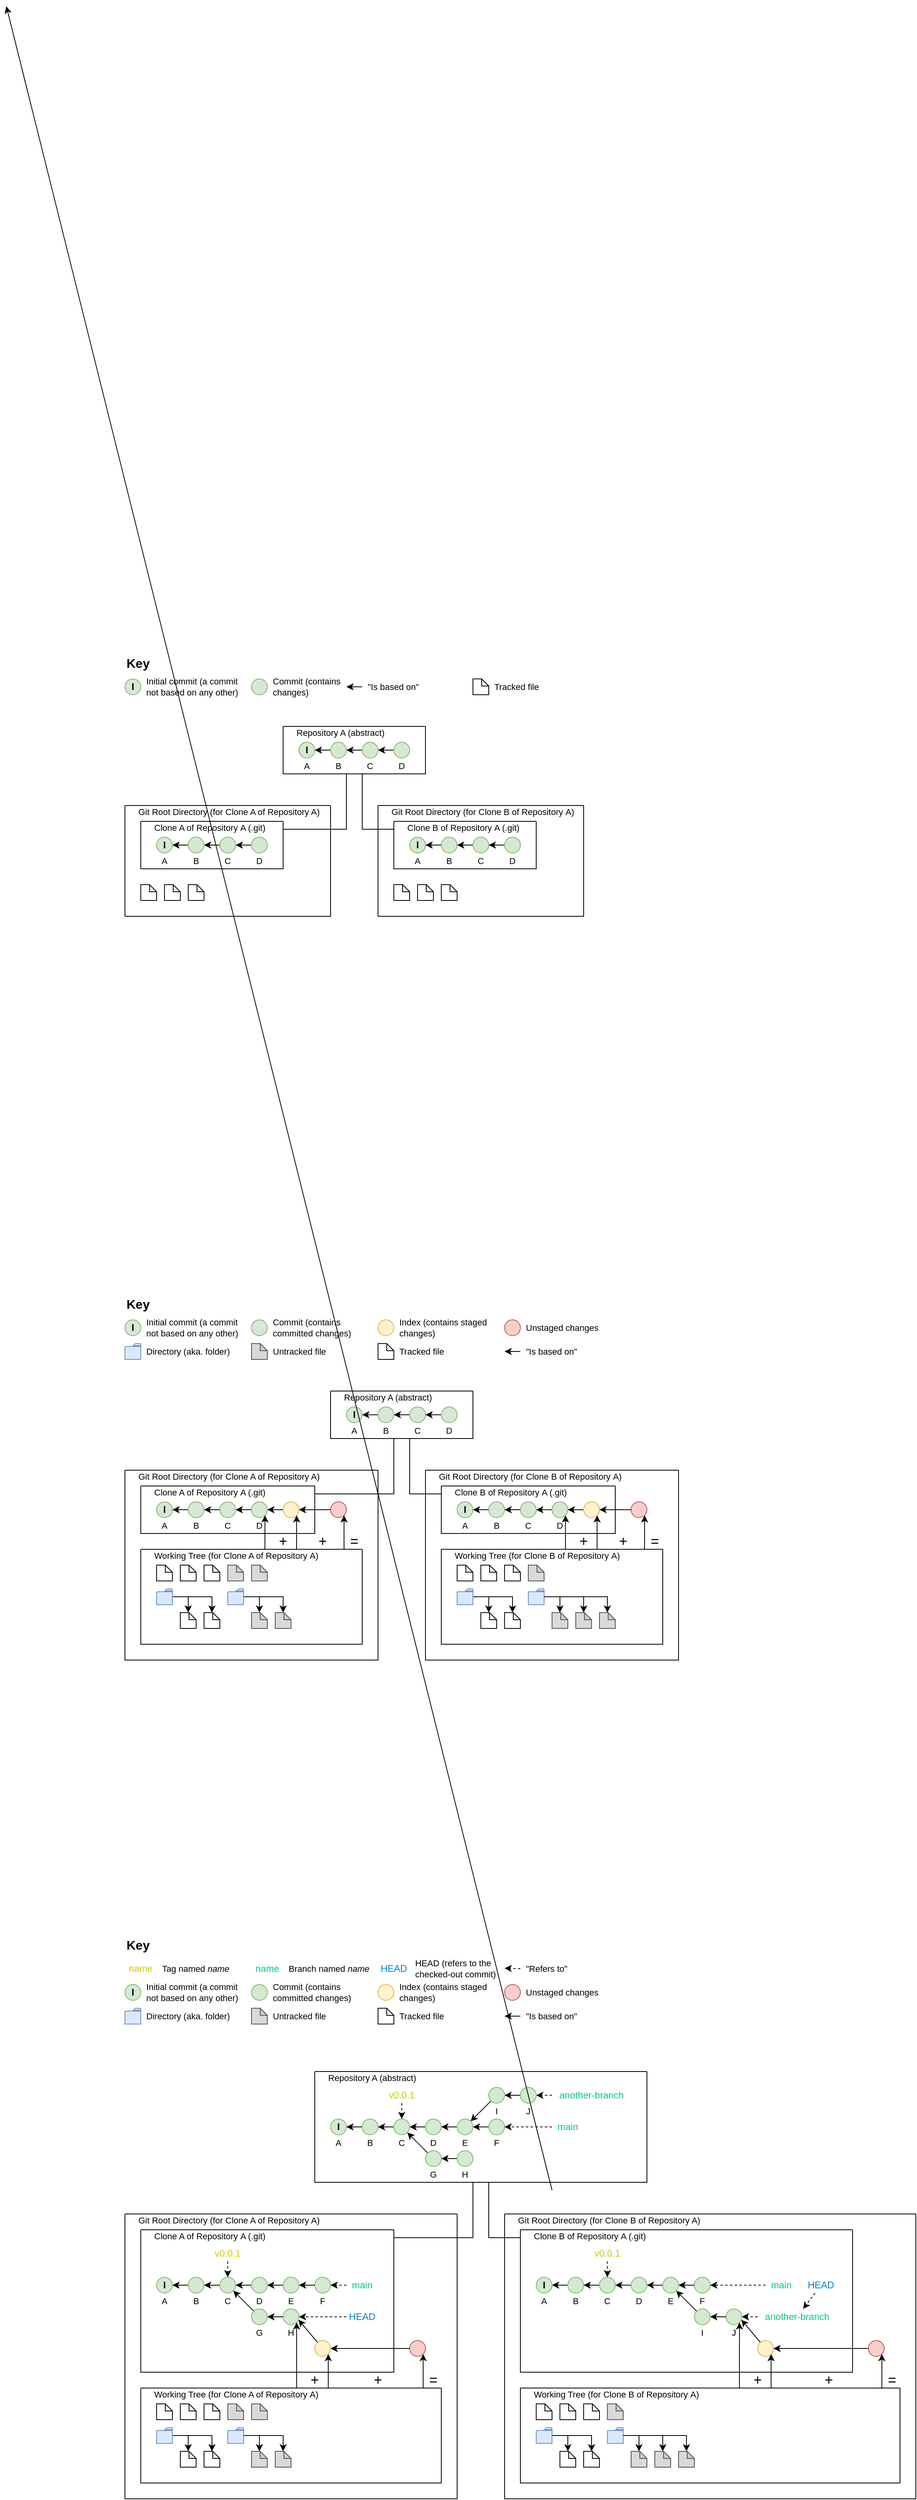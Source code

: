 <mxfile version="20.7.4" type="device"><diagram id="6qlHvhVZVp3-WFYJJIDW" name="Page-1"><mxGraphModel dx="2333" dy="1398" grid="1" gridSize="10" guides="1" tooltips="1" connect="1" arrows="1" fold="1" page="1" pageScale="1" pageWidth="1169" pageHeight="827" math="0" shadow="0"><root><mxCell id="0"/><mxCell id="1" parent="0"/><mxCell id="gVE0XGJdGH_Z2dGjvTCn-4" value="I" style="ellipse;whiteSpace=wrap;html=1;fillColor=#d5e8d4;strokeColor=#82b366;fontStyle=1;" parent="1" vertex="1"><mxGeometry x="80" y="100" width="20" height="20" as="geometry"/></mxCell><mxCell id="gVE0XGJdGH_Z2dGjvTCn-5" value="Initial commit (a commit not based on any other)" style="text;html=1;strokeColor=none;fillColor=none;align=left;verticalAlign=middle;whiteSpace=wrap;rounded=0;fontFamily=Helvetica;fontSize=11;fontColor=default;spacingLeft=5;" parent="1" vertex="1"><mxGeometry x="100" y="100" width="140" height="20" as="geometry"/></mxCell><mxCell id="gVE0XGJdGH_Z2dGjvTCn-6" value="" style="ellipse;whiteSpace=wrap;html=1;fontStyle=1;fillColor=#d5e8d4;strokeColor=#82b366;" parent="1" vertex="1"><mxGeometry x="240" y="100" width="20" height="20" as="geometry"/></mxCell><mxCell id="gVE0XGJdGH_Z2dGjvTCn-7" value="Commit (contains changes)" style="text;html=1;strokeColor=none;fillColor=none;align=left;verticalAlign=middle;whiteSpace=wrap;rounded=0;fontFamily=Helvetica;fontSize=11;fontColor=default;spacingLeft=5;" parent="1" vertex="1"><mxGeometry x="260" y="100" width="140" height="20" as="geometry"/></mxCell><mxCell id="gVE0XGJdGH_Z2dGjvTCn-9" value="&quot;Is based on&quot;" style="text;html=1;strokeColor=none;fillColor=none;align=left;verticalAlign=middle;whiteSpace=wrap;rounded=0;fontFamily=Helvetica;fontSize=11;fontColor=default;spacingLeft=5;" parent="1" vertex="1"><mxGeometry x="380" y="100" width="140" height="20" as="geometry"/></mxCell><mxCell id="gVE0XGJdGH_Z2dGjvTCn-10" style="rounded=0;orthogonalLoop=1;jettySize=auto;html=1;" parent="1" edge="1"><mxGeometry relative="1" as="geometry"><mxPoint x="380" y="110" as="sourcePoint"/><mxPoint x="360" y="110" as="targetPoint"/></mxGeometry></mxCell><mxCell id="gVE0XGJdGH_Z2dGjvTCn-12" value="Key" style="text;html=1;strokeColor=none;fillColor=none;align=left;verticalAlign=middle;whiteSpace=wrap;rounded=0;fontFamily=Helvetica;fontSize=16;fontColor=default;spacingLeft=0;fontStyle=1" parent="1" vertex="1"><mxGeometry x="80" y="70" width="80" height="20" as="geometry"/></mxCell><mxCell id="Ruph2UOWFe4TXVcmqwZL-1" value="Git Root Directory (for Clone A of Repository A)" style="swimlane;startSize=0;fontFamily=Helvetica;fontSize=11;fontColor=default;verticalAlign=top;align=left;spacingLeft=15;spacingBottom=0;spacingTop=-5;fontStyle=0" parent="1" vertex="1"><mxGeometry x="80" y="1100" width="320" height="240" as="geometry"/></mxCell><mxCell id="gVE0XGJdGH_Z2dGjvTCn-34" value="Clone A of Repository A (.git)" style="swimlane;startSize=0;fontFamily=Helvetica;fontSize=11;fontColor=default;verticalAlign=top;align=left;spacingLeft=15;spacingBottom=0;spacingTop=-5;fontStyle=0" parent="Ruph2UOWFe4TXVcmqwZL-1" vertex="1"><mxGeometry x="20" y="20" width="220" height="60" as="geometry"/></mxCell><mxCell id="gVE0XGJdGH_Z2dGjvTCn-19" value="I" style="ellipse;whiteSpace=wrap;html=1;fillColor=#d5e8d4;strokeColor=#82b366;fontStyle=1" parent="gVE0XGJdGH_Z2dGjvTCn-34" vertex="1"><mxGeometry x="20" y="20" width="20" height="20" as="geometry"/></mxCell><mxCell id="gVE0XGJdGH_Z2dGjvTCn-20" style="rounded=0;orthogonalLoop=1;jettySize=auto;html=1;" parent="gVE0XGJdGH_Z2dGjvTCn-34" source="gVE0XGJdGH_Z2dGjvTCn-21" target="gVE0XGJdGH_Z2dGjvTCn-19" edge="1"><mxGeometry relative="1" as="geometry"><mxPoint x="50" y="50" as="targetPoint"/></mxGeometry></mxCell><mxCell id="gVE0XGJdGH_Z2dGjvTCn-21" value="" style="ellipse;whiteSpace=wrap;html=1;fillColor=#d5e8d4;strokeColor=#82b366;fontStyle=1" parent="gVE0XGJdGH_Z2dGjvTCn-34" vertex="1"><mxGeometry x="60" y="20" width="20" height="20" as="geometry"/></mxCell><mxCell id="gVE0XGJdGH_Z2dGjvTCn-22" style="rounded=0;orthogonalLoop=1;jettySize=auto;html=1;" parent="gVE0XGJdGH_Z2dGjvTCn-34" source="gVE0XGJdGH_Z2dGjvTCn-23" target="gVE0XGJdGH_Z2dGjvTCn-21" edge="1"><mxGeometry relative="1" as="geometry"><mxPoint x="80" y="60" as="targetPoint"/></mxGeometry></mxCell><mxCell id="gVE0XGJdGH_Z2dGjvTCn-23" value="" style="ellipse;whiteSpace=wrap;html=1;fillColor=#d5e8d4;strokeColor=#82b366;fontStyle=1" parent="gVE0XGJdGH_Z2dGjvTCn-34" vertex="1"><mxGeometry x="100" y="20" width="20" height="20" as="geometry"/></mxCell><mxCell id="gVE0XGJdGH_Z2dGjvTCn-24" style="rounded=0;orthogonalLoop=1;jettySize=auto;html=1;" parent="gVE0XGJdGH_Z2dGjvTCn-34" source="gVE0XGJdGH_Z2dGjvTCn-25" target="gVE0XGJdGH_Z2dGjvTCn-23" edge="1"><mxGeometry relative="1" as="geometry"><mxPoint x="130.0" y="30" as="targetPoint"/></mxGeometry></mxCell><mxCell id="gVE0XGJdGH_Z2dGjvTCn-25" value="" style="ellipse;whiteSpace=wrap;html=1;fillColor=#d5e8d4;strokeColor=#82b366;fontStyle=1" parent="gVE0XGJdGH_Z2dGjvTCn-34" vertex="1"><mxGeometry x="140" y="20" width="20" height="20" as="geometry"/></mxCell><mxCell id="Ruph2UOWFe4TXVcmqwZL-32" style="rounded=0;orthogonalLoop=1;jettySize=auto;html=1;" parent="gVE0XGJdGH_Z2dGjvTCn-34" source="Ruph2UOWFe4TXVcmqwZL-33" target="gVE0XGJdGH_Z2dGjvTCn-25" edge="1"><mxGeometry relative="1" as="geometry"><mxPoint x="160" y="30.0" as="targetPoint"/></mxGeometry></mxCell><mxCell id="Ruph2UOWFe4TXVcmqwZL-33" value="" style="ellipse;whiteSpace=wrap;html=1;fillColor=#fff2cc;strokeColor=#d6b656;fontStyle=1" parent="gVE0XGJdGH_Z2dGjvTCn-34" vertex="1"><mxGeometry x="180" y="20" width="20" height="20" as="geometry"/></mxCell><mxCell id="fvkWfZ_T8HOXZgQLl5Wl-93" value="A" style="text;html=1;strokeColor=none;fillColor=none;align=center;verticalAlign=middle;whiteSpace=wrap;rounded=0;fontFamily=Helvetica;fontSize=11;fontColor=default;" parent="gVE0XGJdGH_Z2dGjvTCn-34" vertex="1"><mxGeometry x="20" y="40" width="20" height="20" as="geometry"/></mxCell><mxCell id="fvkWfZ_T8HOXZgQLl5Wl-94" value="B" style="text;html=1;strokeColor=none;fillColor=none;align=center;verticalAlign=middle;whiteSpace=wrap;rounded=0;fontFamily=Helvetica;fontSize=11;fontColor=default;" parent="gVE0XGJdGH_Z2dGjvTCn-34" vertex="1"><mxGeometry x="60" y="40" width="20" height="20" as="geometry"/></mxCell><mxCell id="fvkWfZ_T8HOXZgQLl5Wl-95" value="C" style="text;html=1;strokeColor=none;fillColor=none;align=center;verticalAlign=middle;whiteSpace=wrap;rounded=0;fontFamily=Helvetica;fontSize=11;fontColor=default;" parent="gVE0XGJdGH_Z2dGjvTCn-34" vertex="1"><mxGeometry x="100" y="40" width="20" height="20" as="geometry"/></mxCell><mxCell id="fvkWfZ_T8HOXZgQLl5Wl-96" value="D" style="text;html=1;strokeColor=none;fillColor=none;align=center;verticalAlign=middle;whiteSpace=wrap;rounded=0;fontFamily=Helvetica;fontSize=11;fontColor=default;" parent="gVE0XGJdGH_Z2dGjvTCn-34" vertex="1"><mxGeometry x="140" y="40" width="20" height="20" as="geometry"/></mxCell><mxCell id="Ruph2UOWFe4TXVcmqwZL-35" style="edgeStyle=orthogonalEdgeStyle;shape=connector;rounded=0;orthogonalLoop=1;jettySize=auto;html=1;labelBackgroundColor=default;strokeColor=default;fontFamily=Helvetica;fontSize=11;fontColor=default;endArrow=classic;entryX=1;entryY=1;entryDx=0;entryDy=0;" parent="Ruph2UOWFe4TXVcmqwZL-1" source="Ruph2UOWFe4TXVcmqwZL-17" target="gVE0XGJdGH_Z2dGjvTCn-25" edge="1"><mxGeometry relative="1" as="geometry"><Array as="points"><mxPoint x="177" y="80"/><mxPoint x="177" y="80"/></Array></mxGeometry></mxCell><mxCell id="Ruph2UOWFe4TXVcmqwZL-36" style="edgeStyle=orthogonalEdgeStyle;shape=connector;rounded=0;orthogonalLoop=1;jettySize=auto;html=1;labelBackgroundColor=default;strokeColor=default;fontFamily=Helvetica;fontSize=11;fontColor=default;endArrow=classic;entryX=1;entryY=1;entryDx=0;entryDy=0;" parent="Ruph2UOWFe4TXVcmqwZL-1" source="Ruph2UOWFe4TXVcmqwZL-17" target="Ruph2UOWFe4TXVcmqwZL-33" edge="1"><mxGeometry relative="1" as="geometry"><Array as="points"><mxPoint x="217" y="80"/><mxPoint x="217" y="80"/></Array></mxGeometry></mxCell><mxCell id="fvkWfZ_T8HOXZgQLl5Wl-28" style="edgeStyle=orthogonalEdgeStyle;shape=connector;rounded=0;orthogonalLoop=1;jettySize=auto;html=1;labelBackgroundColor=default;strokeColor=default;fontFamily=Helvetica;fontSize=11;fontColor=default;endArrow=classic;entryX=1;entryY=1;entryDx=0;entryDy=0;" parent="Ruph2UOWFe4TXVcmqwZL-1" source="Ruph2UOWFe4TXVcmqwZL-17" target="fvkWfZ_T8HOXZgQLl5Wl-26" edge="1"><mxGeometry relative="1" as="geometry"><Array as="points"><mxPoint x="277" y="80"/><mxPoint x="277" y="80"/></Array></mxGeometry></mxCell><mxCell id="Ruph2UOWFe4TXVcmqwZL-17" value="Working Tree (for Clone A of Repository A)" style="swimlane;startSize=0;fontFamily=Helvetica;fontSize=11;fontColor=default;verticalAlign=top;align=left;spacingLeft=15;spacingBottom=0;spacingTop=-5;fontStyle=0" parent="Ruph2UOWFe4TXVcmqwZL-1" vertex="1"><mxGeometry x="20" y="100" width="280" height="120" as="geometry"/></mxCell><mxCell id="Ruph2UOWFe4TXVcmqwZL-24" value="" style="shape=note;whiteSpace=wrap;html=1;backgroundOutline=1;darkOpacity=0.05;size=9;" parent="Ruph2UOWFe4TXVcmqwZL-17" vertex="1"><mxGeometry x="20" y="20" width="20" height="20" as="geometry"/></mxCell><mxCell id="Ruph2UOWFe4TXVcmqwZL-25" value="" style="shape=note;whiteSpace=wrap;html=1;backgroundOutline=1;darkOpacity=0.05;size=9;" parent="Ruph2UOWFe4TXVcmqwZL-17" vertex="1"><mxGeometry x="50" y="20" width="20" height="20" as="geometry"/></mxCell><mxCell id="Ruph2UOWFe4TXVcmqwZL-26" value="" style="shape=note;whiteSpace=wrap;html=1;backgroundOutline=1;darkOpacity=0.05;size=9;" parent="Ruph2UOWFe4TXVcmqwZL-17" vertex="1"><mxGeometry x="80" y="20" width="20" height="20" as="geometry"/></mxCell><mxCell id="fvkWfZ_T8HOXZgQLl5Wl-23" value="" style="shape=note;whiteSpace=wrap;html=1;backgroundOutline=1;darkOpacity=0.05;size=9;fillColor=#D9D9D9;fontColor=#333333;strokeColor=#525252;" parent="Ruph2UOWFe4TXVcmqwZL-17" vertex="1"><mxGeometry x="110" y="20" width="20" height="20" as="geometry"/></mxCell><mxCell id="fvkWfZ_T8HOXZgQLl5Wl-35" value="" style="shape=note;whiteSpace=wrap;html=1;backgroundOutline=1;darkOpacity=0.05;size=9;fillColor=#D9D9D9;fontColor=#333333;strokeColor=#525252;" parent="Ruph2UOWFe4TXVcmqwZL-17" vertex="1"><mxGeometry x="140" y="20" width="20" height="20" as="geometry"/></mxCell><mxCell id="fvkWfZ_T8HOXZgQLl5Wl-42" style="edgeStyle=orthogonalEdgeStyle;shape=connector;rounded=0;orthogonalLoop=1;jettySize=auto;html=1;labelBackgroundColor=default;strokeColor=default;fontFamily=Helvetica;fontSize=11;fontColor=default;endArrow=classic;" parent="Ruph2UOWFe4TXVcmqwZL-17" source="fvkWfZ_T8HOXZgQLl5Wl-39" target="fvkWfZ_T8HOXZgQLl5Wl-40" edge="1"><mxGeometry relative="1" as="geometry"><mxPoint x="-40" y="50" as="targetPoint"/></mxGeometry></mxCell><mxCell id="fvkWfZ_T8HOXZgQLl5Wl-43" style="edgeStyle=orthogonalEdgeStyle;shape=connector;rounded=0;orthogonalLoop=1;jettySize=auto;html=1;labelBackgroundColor=default;strokeColor=default;fontFamily=Helvetica;fontSize=11;fontColor=default;endArrow=classic;" parent="Ruph2UOWFe4TXVcmqwZL-17" source="fvkWfZ_T8HOXZgQLl5Wl-39" target="fvkWfZ_T8HOXZgQLl5Wl-41" edge="1"><mxGeometry relative="1" as="geometry"><Array as="points"><mxPoint x="90" y="60"/></Array></mxGeometry></mxCell><mxCell id="fvkWfZ_T8HOXZgQLl5Wl-39" value="" style="sketch=0;pointerEvents=1;shadow=0;dashed=0;html=1;strokeColor=#6c8ebf;labelPosition=center;verticalLabelPosition=bottom;verticalAlign=top;outlineConnect=0;align=center;shape=mxgraph.office.concepts.folder;fillColor=#dae8fc;fontFamily=Helvetica;fontSize=11;" parent="Ruph2UOWFe4TXVcmqwZL-17" vertex="1"><mxGeometry x="20" y="50" width="20" height="20" as="geometry"/></mxCell><mxCell id="fvkWfZ_T8HOXZgQLl5Wl-40" value="" style="shape=note;whiteSpace=wrap;html=1;backgroundOutline=1;darkOpacity=0.05;size=9;" parent="Ruph2UOWFe4TXVcmqwZL-17" vertex="1"><mxGeometry x="50" y="80" width="20" height="20" as="geometry"/></mxCell><mxCell id="fvkWfZ_T8HOXZgQLl5Wl-41" value="" style="shape=note;whiteSpace=wrap;html=1;backgroundOutline=1;darkOpacity=0.05;size=9;" parent="Ruph2UOWFe4TXVcmqwZL-17" vertex="1"><mxGeometry x="80" y="80" width="20" height="20" as="geometry"/></mxCell><mxCell id="fvkWfZ_T8HOXZgQLl5Wl-48" style="edgeStyle=orthogonalEdgeStyle;shape=connector;rounded=0;orthogonalLoop=1;jettySize=auto;html=1;labelBackgroundColor=default;strokeColor=default;fontFamily=Helvetica;fontSize=11;fontColor=default;endArrow=classic;" parent="Ruph2UOWFe4TXVcmqwZL-17" source="fvkWfZ_T8HOXZgQLl5Wl-44" target="fvkWfZ_T8HOXZgQLl5Wl-47" edge="1"><mxGeometry relative="1" as="geometry"/></mxCell><mxCell id="fvkWfZ_T8HOXZgQLl5Wl-44" value="" style="sketch=0;pointerEvents=1;shadow=0;dashed=0;html=1;strokeColor=#6c8ebf;labelPosition=center;verticalLabelPosition=bottom;verticalAlign=top;outlineConnect=0;align=center;shape=mxgraph.office.concepts.folder;fillColor=#dae8fc;fontFamily=Helvetica;fontSize=11;" parent="Ruph2UOWFe4TXVcmqwZL-17" vertex="1"><mxGeometry x="110" y="50" width="20" height="20" as="geometry"/></mxCell><mxCell id="fvkWfZ_T8HOXZgQLl5Wl-46" value="" style="shape=note;whiteSpace=wrap;html=1;backgroundOutline=1;darkOpacity=0.05;size=9;fillColor=#D9D9D9;fontColor=#333333;strokeColor=#525252;" parent="Ruph2UOWFe4TXVcmqwZL-17" vertex="1"><mxGeometry x="140" y="80" width="20" height="20" as="geometry"/></mxCell><mxCell id="fvkWfZ_T8HOXZgQLl5Wl-47" value="" style="shape=note;whiteSpace=wrap;html=1;backgroundOutline=1;darkOpacity=0.05;size=9;fillColor=#D9D9D9;fontColor=#333333;strokeColor=#525252;" parent="Ruph2UOWFe4TXVcmqwZL-17" vertex="1"><mxGeometry x="170" y="80" width="20" height="20" as="geometry"/></mxCell><mxCell id="fvkWfZ_T8HOXZgQLl5Wl-45" style="edgeStyle=orthogonalEdgeStyle;shape=connector;rounded=0;orthogonalLoop=1;jettySize=auto;html=1;labelBackgroundColor=default;strokeColor=default;fontFamily=Helvetica;fontSize=11;fontColor=default;endArrow=classic;" parent="Ruph2UOWFe4TXVcmqwZL-17" source="fvkWfZ_T8HOXZgQLl5Wl-44" target="fvkWfZ_T8HOXZgQLl5Wl-46" edge="1"><mxGeometry relative="1" as="geometry"><mxPoint x="170" y="160.0" as="targetPoint"/></mxGeometry></mxCell><mxCell id="Ruph2UOWFe4TXVcmqwZL-37" value="&lt;font style=&quot;font-size: 18px;&quot;&gt;+&lt;/font&gt;" style="text;html=1;strokeColor=none;fillColor=none;align=center;verticalAlign=middle;whiteSpace=wrap;rounded=0;fontFamily=Helvetica;fontSize=11;fontColor=default;" parent="Ruph2UOWFe4TXVcmqwZL-1" vertex="1"><mxGeometry x="190" y="80" width="20" height="20" as="geometry"/></mxCell><mxCell id="Ruph2UOWFe4TXVcmqwZL-38" value="&lt;font style=&quot;font-size: 18px;&quot;&gt;+&lt;/font&gt;" style="text;html=1;strokeColor=none;fillColor=none;align=center;verticalAlign=middle;whiteSpace=wrap;rounded=0;fontFamily=Helvetica;fontSize=11;fontColor=default;" parent="Ruph2UOWFe4TXVcmqwZL-1" vertex="1"><mxGeometry x="240" y="80" width="20" height="20" as="geometry"/></mxCell><mxCell id="fvkWfZ_T8HOXZgQLl5Wl-26" value="" style="ellipse;whiteSpace=wrap;html=1;fillColor=#f8cecc;strokeColor=#b85450;fontStyle=1" parent="Ruph2UOWFe4TXVcmqwZL-1" vertex="1"><mxGeometry x="260" y="40" width="20" height="20" as="geometry"/></mxCell><mxCell id="fvkWfZ_T8HOXZgQLl5Wl-32" style="edgeStyle=none;shape=connector;rounded=0;orthogonalLoop=1;jettySize=auto;html=1;labelBackgroundColor=default;strokeColor=default;fontFamily=Helvetica;fontSize=11;fontColor=default;endArrow=classic;" parent="Ruph2UOWFe4TXVcmqwZL-1" source="fvkWfZ_T8HOXZgQLl5Wl-26" target="Ruph2UOWFe4TXVcmqwZL-33" edge="1"><mxGeometry relative="1" as="geometry"/></mxCell><mxCell id="fvkWfZ_T8HOXZgQLl5Wl-202" value="&lt;font style=&quot;font-size: 18px;&quot;&gt;=&lt;/font&gt;" style="text;html=1;strokeColor=none;fillColor=none;align=center;verticalAlign=middle;whiteSpace=wrap;rounded=0;fontFamily=Helvetica;fontSize=11;fontColor=default;" parent="Ruph2UOWFe4TXVcmqwZL-1" vertex="1"><mxGeometry x="280" y="80" width="20" height="20" as="geometry"/></mxCell><mxCell id="Ruph2UOWFe4TXVcmqwZL-21" value="" style="shape=note;whiteSpace=wrap;html=1;backgroundOutline=1;darkOpacity=0.05;size=9;" parent="1" vertex="1"><mxGeometry x="520" y="100" width="20" height="20" as="geometry"/></mxCell><mxCell id="Ruph2UOWFe4TXVcmqwZL-22" value="Tracked file" style="text;html=1;strokeColor=none;fillColor=none;align=left;verticalAlign=middle;whiteSpace=wrap;rounded=0;fontFamily=Helvetica;fontSize=11;fontColor=default;spacingLeft=5;" parent="1" vertex="1"><mxGeometry x="540" y="100" width="140" height="20" as="geometry"/></mxCell><mxCell id="fvkWfZ_T8HOXZgQLl5Wl-19" style="edgeStyle=orthogonalEdgeStyle;rounded=0;orthogonalLoop=1;jettySize=auto;html=1;fontFamily=Courier New;fontColor=#C40000;endArrow=none;endFill=0;" parent="1" source="fvkWfZ_T8HOXZgQLl5Wl-7" target="gVE0XGJdGH_Z2dGjvTCn-34" edge="1"><mxGeometry x="-1" y="97" relative="1" as="geometry"><Array as="points"><mxPoint x="420" y="1130"/></Array><mxPoint x="80" y="-42" as="offset"/></mxGeometry></mxCell><mxCell id="fvkWfZ_T8HOXZgQLl5Wl-7" value="Repository A (abstract)" style="swimlane;startSize=0;fontFamily=Helvetica;fontSize=11;fontColor=default;verticalAlign=top;align=left;spacingLeft=15;spacingBottom=0;spacingTop=-5;fontStyle=0" parent="1" vertex="1"><mxGeometry x="340" y="1000" width="180" height="60" as="geometry"/></mxCell><mxCell id="fvkWfZ_T8HOXZgQLl5Wl-8" value="I" style="ellipse;whiteSpace=wrap;html=1;fillColor=#d5e8d4;strokeColor=#82b366;fontStyle=1" parent="fvkWfZ_T8HOXZgQLl5Wl-7" vertex="1"><mxGeometry x="20" y="20" width="20" height="20" as="geometry"/></mxCell><mxCell id="fvkWfZ_T8HOXZgQLl5Wl-9" style="rounded=0;orthogonalLoop=1;jettySize=auto;html=1;" parent="fvkWfZ_T8HOXZgQLl5Wl-7" source="fvkWfZ_T8HOXZgQLl5Wl-10" target="fvkWfZ_T8HOXZgQLl5Wl-8" edge="1"><mxGeometry relative="1" as="geometry"><mxPoint x="50" y="50" as="targetPoint"/></mxGeometry></mxCell><mxCell id="fvkWfZ_T8HOXZgQLl5Wl-10" value="" style="ellipse;whiteSpace=wrap;html=1;fillColor=#d5e8d4;strokeColor=#82b366;fontStyle=1" parent="fvkWfZ_T8HOXZgQLl5Wl-7" vertex="1"><mxGeometry x="60" y="20" width="20" height="20" as="geometry"/></mxCell><mxCell id="fvkWfZ_T8HOXZgQLl5Wl-11" style="rounded=0;orthogonalLoop=1;jettySize=auto;html=1;" parent="fvkWfZ_T8HOXZgQLl5Wl-7" source="fvkWfZ_T8HOXZgQLl5Wl-12" target="fvkWfZ_T8HOXZgQLl5Wl-10" edge="1"><mxGeometry relative="1" as="geometry"><mxPoint x="80" y="60" as="targetPoint"/></mxGeometry></mxCell><mxCell id="fvkWfZ_T8HOXZgQLl5Wl-12" value="" style="ellipse;whiteSpace=wrap;html=1;fillColor=#d5e8d4;strokeColor=#82b366;fontStyle=1" parent="fvkWfZ_T8HOXZgQLl5Wl-7" vertex="1"><mxGeometry x="100" y="20" width="20" height="20" as="geometry"/></mxCell><mxCell id="fvkWfZ_T8HOXZgQLl5Wl-13" style="rounded=0;orthogonalLoop=1;jettySize=auto;html=1;" parent="fvkWfZ_T8HOXZgQLl5Wl-7" source="fvkWfZ_T8HOXZgQLl5Wl-14" target="fvkWfZ_T8HOXZgQLl5Wl-12" edge="1"><mxGeometry relative="1" as="geometry"><mxPoint x="130.0" y="30" as="targetPoint"/></mxGeometry></mxCell><mxCell id="fvkWfZ_T8HOXZgQLl5Wl-14" value="" style="ellipse;whiteSpace=wrap;html=1;fillColor=#d5e8d4;strokeColor=#82b366;fontStyle=1" parent="fvkWfZ_T8HOXZgQLl5Wl-7" vertex="1"><mxGeometry x="140" y="20" width="20" height="20" as="geometry"/></mxCell><mxCell id="fvkWfZ_T8HOXZgQLl5Wl-89" value="A" style="text;html=1;strokeColor=none;fillColor=none;align=center;verticalAlign=middle;whiteSpace=wrap;rounded=0;fontFamily=Helvetica;fontSize=11;fontColor=default;" parent="fvkWfZ_T8HOXZgQLl5Wl-7" vertex="1"><mxGeometry x="20" y="40" width="20" height="20" as="geometry"/></mxCell><mxCell id="fvkWfZ_T8HOXZgQLl5Wl-90" value="B" style="text;html=1;strokeColor=none;fillColor=none;align=center;verticalAlign=middle;whiteSpace=wrap;rounded=0;fontFamily=Helvetica;fontSize=11;fontColor=default;" parent="fvkWfZ_T8HOXZgQLl5Wl-7" vertex="1"><mxGeometry x="60" y="40" width="20" height="20" as="geometry"/></mxCell><mxCell id="fvkWfZ_T8HOXZgQLl5Wl-91" value="C" style="text;html=1;strokeColor=none;fillColor=none;align=center;verticalAlign=middle;whiteSpace=wrap;rounded=0;fontFamily=Helvetica;fontSize=11;fontColor=default;" parent="fvkWfZ_T8HOXZgQLl5Wl-7" vertex="1"><mxGeometry x="100" y="40" width="20" height="20" as="geometry"/></mxCell><mxCell id="fvkWfZ_T8HOXZgQLl5Wl-92" value="D" style="text;html=1;strokeColor=none;fillColor=none;align=center;verticalAlign=middle;whiteSpace=wrap;rounded=0;fontFamily=Helvetica;fontSize=11;fontColor=default;" parent="fvkWfZ_T8HOXZgQLl5Wl-7" vertex="1"><mxGeometry x="140" y="40" width="20" height="20" as="geometry"/></mxCell><mxCell id="fvkWfZ_T8HOXZgQLl5Wl-50" value="Git Root Directory (for Clone B of Repository A)" style="swimlane;startSize=0;fontFamily=Helvetica;fontSize=11;fontColor=default;verticalAlign=top;align=left;spacingLeft=15;spacingBottom=0;spacingTop=-5;fontStyle=0" parent="1" vertex="1"><mxGeometry x="460" y="1100" width="320" height="240" as="geometry"/></mxCell><mxCell id="fvkWfZ_T8HOXZgQLl5Wl-51" value="Clone B of Repository A (.git)" style="swimlane;startSize=0;fontFamily=Helvetica;fontSize=11;fontColor=default;verticalAlign=top;align=left;spacingLeft=15;spacingBottom=0;spacingTop=-5;fontStyle=0" parent="fvkWfZ_T8HOXZgQLl5Wl-50" vertex="1"><mxGeometry x="20" y="20" width="220" height="60" as="geometry"/></mxCell><mxCell id="fvkWfZ_T8HOXZgQLl5Wl-52" value="I" style="ellipse;whiteSpace=wrap;html=1;fillColor=#d5e8d4;strokeColor=#82b366;fontStyle=1" parent="fvkWfZ_T8HOXZgQLl5Wl-51" vertex="1"><mxGeometry x="20" y="20" width="20" height="20" as="geometry"/></mxCell><mxCell id="fvkWfZ_T8HOXZgQLl5Wl-53" style="rounded=0;orthogonalLoop=1;jettySize=auto;html=1;" parent="fvkWfZ_T8HOXZgQLl5Wl-51" source="fvkWfZ_T8HOXZgQLl5Wl-54" target="fvkWfZ_T8HOXZgQLl5Wl-52" edge="1"><mxGeometry relative="1" as="geometry"><mxPoint x="50" y="50" as="targetPoint"/></mxGeometry></mxCell><mxCell id="fvkWfZ_T8HOXZgQLl5Wl-54" value="" style="ellipse;whiteSpace=wrap;html=1;fillColor=#d5e8d4;strokeColor=#82b366;fontStyle=1" parent="fvkWfZ_T8HOXZgQLl5Wl-51" vertex="1"><mxGeometry x="60" y="20" width="20" height="20" as="geometry"/></mxCell><mxCell id="fvkWfZ_T8HOXZgQLl5Wl-55" style="rounded=0;orthogonalLoop=1;jettySize=auto;html=1;" parent="fvkWfZ_T8HOXZgQLl5Wl-51" source="fvkWfZ_T8HOXZgQLl5Wl-56" target="fvkWfZ_T8HOXZgQLl5Wl-54" edge="1"><mxGeometry relative="1" as="geometry"><mxPoint x="80" y="60" as="targetPoint"/></mxGeometry></mxCell><mxCell id="fvkWfZ_T8HOXZgQLl5Wl-56" value="" style="ellipse;whiteSpace=wrap;html=1;fillColor=#d5e8d4;strokeColor=#82b366;fontStyle=1" parent="fvkWfZ_T8HOXZgQLl5Wl-51" vertex="1"><mxGeometry x="100" y="20" width="20" height="20" as="geometry"/></mxCell><mxCell id="fvkWfZ_T8HOXZgQLl5Wl-57" style="rounded=0;orthogonalLoop=1;jettySize=auto;html=1;" parent="fvkWfZ_T8HOXZgQLl5Wl-51" source="fvkWfZ_T8HOXZgQLl5Wl-58" target="fvkWfZ_T8HOXZgQLl5Wl-56" edge="1"><mxGeometry relative="1" as="geometry"><mxPoint x="130.0" y="30" as="targetPoint"/></mxGeometry></mxCell><mxCell id="fvkWfZ_T8HOXZgQLl5Wl-58" value="" style="ellipse;whiteSpace=wrap;html=1;fillColor=#d5e8d4;strokeColor=#82b366;fontStyle=1" parent="fvkWfZ_T8HOXZgQLl5Wl-51" vertex="1"><mxGeometry x="140" y="20" width="20" height="20" as="geometry"/></mxCell><mxCell id="fvkWfZ_T8HOXZgQLl5Wl-59" style="rounded=0;orthogonalLoop=1;jettySize=auto;html=1;" parent="fvkWfZ_T8HOXZgQLl5Wl-51" source="fvkWfZ_T8HOXZgQLl5Wl-60" target="fvkWfZ_T8HOXZgQLl5Wl-58" edge="1"><mxGeometry relative="1" as="geometry"><mxPoint x="160" y="30.0" as="targetPoint"/></mxGeometry></mxCell><mxCell id="fvkWfZ_T8HOXZgQLl5Wl-60" value="" style="ellipse;whiteSpace=wrap;html=1;fillColor=#fff2cc;strokeColor=#d6b656;fontStyle=1" parent="fvkWfZ_T8HOXZgQLl5Wl-51" vertex="1"><mxGeometry x="180" y="20" width="20" height="20" as="geometry"/></mxCell><mxCell id="fvkWfZ_T8HOXZgQLl5Wl-97" value="A" style="text;html=1;strokeColor=none;fillColor=none;align=center;verticalAlign=middle;whiteSpace=wrap;rounded=0;fontFamily=Helvetica;fontSize=11;fontColor=default;" parent="fvkWfZ_T8HOXZgQLl5Wl-51" vertex="1"><mxGeometry x="20" y="40" width="20" height="20" as="geometry"/></mxCell><mxCell id="fvkWfZ_T8HOXZgQLl5Wl-98" value="B" style="text;html=1;strokeColor=none;fillColor=none;align=center;verticalAlign=middle;whiteSpace=wrap;rounded=0;fontFamily=Helvetica;fontSize=11;fontColor=default;" parent="fvkWfZ_T8HOXZgQLl5Wl-51" vertex="1"><mxGeometry x="60" y="40" width="20" height="20" as="geometry"/></mxCell><mxCell id="fvkWfZ_T8HOXZgQLl5Wl-99" value="C" style="text;html=1;strokeColor=none;fillColor=none;align=center;verticalAlign=middle;whiteSpace=wrap;rounded=0;fontFamily=Helvetica;fontSize=11;fontColor=default;" parent="fvkWfZ_T8HOXZgQLl5Wl-51" vertex="1"><mxGeometry x="100" y="40" width="20" height="20" as="geometry"/></mxCell><mxCell id="fvkWfZ_T8HOXZgQLl5Wl-100" value="D" style="text;html=1;strokeColor=none;fillColor=none;align=center;verticalAlign=middle;whiteSpace=wrap;rounded=0;fontFamily=Helvetica;fontSize=11;fontColor=default;" parent="fvkWfZ_T8HOXZgQLl5Wl-51" vertex="1"><mxGeometry x="140" y="40" width="20" height="20" as="geometry"/></mxCell><mxCell id="fvkWfZ_T8HOXZgQLl5Wl-61" style="edgeStyle=orthogonalEdgeStyle;shape=connector;rounded=0;orthogonalLoop=1;jettySize=auto;html=1;labelBackgroundColor=default;strokeColor=default;fontFamily=Helvetica;fontSize=11;fontColor=default;endArrow=classic;entryX=1;entryY=1;entryDx=0;entryDy=0;" parent="fvkWfZ_T8HOXZgQLl5Wl-50" source="fvkWfZ_T8HOXZgQLl5Wl-64" target="fvkWfZ_T8HOXZgQLl5Wl-58" edge="1"><mxGeometry relative="1" as="geometry"><Array as="points"><mxPoint x="177" y="80"/><mxPoint x="177" y="80"/></Array></mxGeometry></mxCell><mxCell id="fvkWfZ_T8HOXZgQLl5Wl-62" style="edgeStyle=orthogonalEdgeStyle;shape=connector;rounded=0;orthogonalLoop=1;jettySize=auto;html=1;labelBackgroundColor=default;strokeColor=default;fontFamily=Helvetica;fontSize=11;fontColor=default;endArrow=classic;entryX=1;entryY=1;entryDx=0;entryDy=0;" parent="fvkWfZ_T8HOXZgQLl5Wl-50" source="fvkWfZ_T8HOXZgQLl5Wl-64" target="fvkWfZ_T8HOXZgQLl5Wl-60" edge="1"><mxGeometry x="1" y="-18" relative="1" as="geometry"><Array as="points"><mxPoint x="217" y="80"/><mxPoint x="217" y="80"/></Array><mxPoint x="13" y="-5" as="offset"/></mxGeometry></mxCell><mxCell id="fvkWfZ_T8HOXZgQLl5Wl-63" style="edgeStyle=orthogonalEdgeStyle;shape=connector;rounded=0;orthogonalLoop=1;jettySize=auto;html=1;labelBackgroundColor=default;strokeColor=default;fontFamily=Helvetica;fontSize=11;fontColor=default;endArrow=classic;entryX=1;entryY=1;entryDx=0;entryDy=0;" parent="fvkWfZ_T8HOXZgQLl5Wl-50" source="fvkWfZ_T8HOXZgQLl5Wl-64" target="fvkWfZ_T8HOXZgQLl5Wl-82" edge="1"><mxGeometry relative="1" as="geometry"><Array as="points"><mxPoint x="277" y="80"/><mxPoint x="277" y="80"/></Array></mxGeometry></mxCell><mxCell id="fvkWfZ_T8HOXZgQLl5Wl-64" value="Working Tree (for Clone B of Repository A)" style="swimlane;startSize=0;fontFamily=Helvetica;fontSize=11;fontColor=default;verticalAlign=top;align=left;spacingLeft=15;spacingBottom=0;spacingTop=-5;fontStyle=0" parent="fvkWfZ_T8HOXZgQLl5Wl-50" vertex="1"><mxGeometry x="20" y="100" width="280" height="120" as="geometry"/></mxCell><mxCell id="fvkWfZ_T8HOXZgQLl5Wl-65" value="" style="shape=note;whiteSpace=wrap;html=1;backgroundOutline=1;darkOpacity=0.05;size=9;" parent="fvkWfZ_T8HOXZgQLl5Wl-64" vertex="1"><mxGeometry x="20" y="20" width="20" height="20" as="geometry"/></mxCell><mxCell id="fvkWfZ_T8HOXZgQLl5Wl-66" value="" style="shape=note;whiteSpace=wrap;html=1;backgroundOutline=1;darkOpacity=0.05;size=9;" parent="fvkWfZ_T8HOXZgQLl5Wl-64" vertex="1"><mxGeometry x="50" y="20" width="20" height="20" as="geometry"/></mxCell><mxCell id="fvkWfZ_T8HOXZgQLl5Wl-67" value="" style="shape=note;whiteSpace=wrap;html=1;backgroundOutline=1;darkOpacity=0.05;size=9;" parent="fvkWfZ_T8HOXZgQLl5Wl-64" vertex="1"><mxGeometry x="80" y="20" width="20" height="20" as="geometry"/></mxCell><mxCell id="fvkWfZ_T8HOXZgQLl5Wl-68" value="" style="shape=note;whiteSpace=wrap;html=1;backgroundOutline=1;darkOpacity=0.05;size=9;fillColor=#D9D9D9;fontColor=#333333;strokeColor=#525252;" parent="fvkWfZ_T8HOXZgQLl5Wl-64" vertex="1"><mxGeometry x="110" y="20" width="20" height="20" as="geometry"/></mxCell><mxCell id="fvkWfZ_T8HOXZgQLl5Wl-70" style="edgeStyle=orthogonalEdgeStyle;shape=connector;rounded=0;orthogonalLoop=1;jettySize=auto;html=1;labelBackgroundColor=default;strokeColor=default;fontFamily=Helvetica;fontSize=11;fontColor=default;endArrow=classic;" parent="fvkWfZ_T8HOXZgQLl5Wl-64" source="fvkWfZ_T8HOXZgQLl5Wl-72" target="fvkWfZ_T8HOXZgQLl5Wl-73" edge="1"><mxGeometry relative="1" as="geometry"><mxPoint x="-40" y="50" as="targetPoint"/></mxGeometry></mxCell><mxCell id="fvkWfZ_T8HOXZgQLl5Wl-71" style="edgeStyle=orthogonalEdgeStyle;shape=connector;rounded=0;orthogonalLoop=1;jettySize=auto;html=1;labelBackgroundColor=default;strokeColor=default;fontFamily=Helvetica;fontSize=11;fontColor=default;endArrow=classic;" parent="fvkWfZ_T8HOXZgQLl5Wl-64" source="fvkWfZ_T8HOXZgQLl5Wl-72" target="fvkWfZ_T8HOXZgQLl5Wl-74" edge="1"><mxGeometry relative="1" as="geometry"><Array as="points"><mxPoint x="90" y="60"/></Array></mxGeometry></mxCell><mxCell id="fvkWfZ_T8HOXZgQLl5Wl-72" value="" style="sketch=0;pointerEvents=1;shadow=0;dashed=0;html=1;strokeColor=#6c8ebf;labelPosition=center;verticalLabelPosition=bottom;verticalAlign=top;outlineConnect=0;align=center;shape=mxgraph.office.concepts.folder;fillColor=#dae8fc;fontFamily=Helvetica;fontSize=11;" parent="fvkWfZ_T8HOXZgQLl5Wl-64" vertex="1"><mxGeometry x="20" y="50" width="20" height="20" as="geometry"/></mxCell><mxCell id="fvkWfZ_T8HOXZgQLl5Wl-73" value="" style="shape=note;whiteSpace=wrap;html=1;backgroundOutline=1;darkOpacity=0.05;size=9;" parent="fvkWfZ_T8HOXZgQLl5Wl-64" vertex="1"><mxGeometry x="50" y="80" width="20" height="20" as="geometry"/></mxCell><mxCell id="fvkWfZ_T8HOXZgQLl5Wl-74" value="" style="shape=note;whiteSpace=wrap;html=1;backgroundOutline=1;darkOpacity=0.05;size=9;" parent="fvkWfZ_T8HOXZgQLl5Wl-64" vertex="1"><mxGeometry x="80" y="80" width="20" height="20" as="geometry"/></mxCell><mxCell id="fvkWfZ_T8HOXZgQLl5Wl-75" style="edgeStyle=orthogonalEdgeStyle;shape=connector;rounded=0;orthogonalLoop=1;jettySize=auto;html=1;labelBackgroundColor=default;strokeColor=default;fontFamily=Helvetica;fontSize=11;fontColor=default;endArrow=classic;" parent="fvkWfZ_T8HOXZgQLl5Wl-64" source="fvkWfZ_T8HOXZgQLl5Wl-76" target="fvkWfZ_T8HOXZgQLl5Wl-78" edge="1"><mxGeometry relative="1" as="geometry"/></mxCell><mxCell id="fvkWfZ_T8HOXZgQLl5Wl-88" style="edgeStyle=orthogonalEdgeStyle;shape=connector;rounded=0;orthogonalLoop=1;jettySize=auto;html=1;labelBackgroundColor=default;strokeColor=default;fontFamily=Helvetica;fontSize=11;fontColor=default;endArrow=classic;" parent="fvkWfZ_T8HOXZgQLl5Wl-64" source="fvkWfZ_T8HOXZgQLl5Wl-76" target="fvkWfZ_T8HOXZgQLl5Wl-87" edge="1"><mxGeometry relative="1" as="geometry"/></mxCell><mxCell id="fvkWfZ_T8HOXZgQLl5Wl-76" value="" style="sketch=0;pointerEvents=1;shadow=0;dashed=0;html=1;strokeColor=#6c8ebf;labelPosition=center;verticalLabelPosition=bottom;verticalAlign=top;outlineConnect=0;align=center;shape=mxgraph.office.concepts.folder;fillColor=#dae8fc;fontFamily=Helvetica;fontSize=11;" parent="fvkWfZ_T8HOXZgQLl5Wl-64" vertex="1"><mxGeometry x="110" y="50" width="20" height="20" as="geometry"/></mxCell><mxCell id="fvkWfZ_T8HOXZgQLl5Wl-77" value="" style="shape=note;whiteSpace=wrap;html=1;backgroundOutline=1;darkOpacity=0.05;size=9;fillColor=#D9D9D9;fontColor=#333333;strokeColor=#525252;" parent="fvkWfZ_T8HOXZgQLl5Wl-64" vertex="1"><mxGeometry x="140" y="80" width="20" height="20" as="geometry"/></mxCell><mxCell id="fvkWfZ_T8HOXZgQLl5Wl-78" value="" style="shape=note;whiteSpace=wrap;html=1;backgroundOutline=1;darkOpacity=0.05;size=9;fillColor=#D9D9D9;fontColor=#333333;strokeColor=#525252;" parent="fvkWfZ_T8HOXZgQLl5Wl-64" vertex="1"><mxGeometry x="170" y="80" width="20" height="20" as="geometry"/></mxCell><mxCell id="fvkWfZ_T8HOXZgQLl5Wl-79" style="edgeStyle=orthogonalEdgeStyle;shape=connector;rounded=0;orthogonalLoop=1;jettySize=auto;html=1;labelBackgroundColor=default;strokeColor=default;fontFamily=Helvetica;fontSize=11;fontColor=default;endArrow=classic;" parent="fvkWfZ_T8HOXZgQLl5Wl-64" source="fvkWfZ_T8HOXZgQLl5Wl-76" target="fvkWfZ_T8HOXZgQLl5Wl-77" edge="1"><mxGeometry relative="1" as="geometry"><mxPoint x="170" y="160.0" as="targetPoint"/></mxGeometry></mxCell><mxCell id="fvkWfZ_T8HOXZgQLl5Wl-87" value="" style="shape=note;whiteSpace=wrap;html=1;backgroundOutline=1;darkOpacity=0.05;size=9;fillColor=#D9D9D9;fontColor=#333333;strokeColor=#525252;" parent="fvkWfZ_T8HOXZgQLl5Wl-64" vertex="1"><mxGeometry x="200" y="80" width="20" height="20" as="geometry"/></mxCell><mxCell id="fvkWfZ_T8HOXZgQLl5Wl-80" value="&lt;font style=&quot;font-size: 18px;&quot;&gt;+&lt;/font&gt;" style="text;html=1;strokeColor=none;fillColor=none;align=center;verticalAlign=middle;whiteSpace=wrap;rounded=0;fontFamily=Helvetica;fontSize=11;fontColor=default;" parent="fvkWfZ_T8HOXZgQLl5Wl-50" vertex="1"><mxGeometry x="190" y="80" width="20" height="20" as="geometry"/></mxCell><mxCell id="fvkWfZ_T8HOXZgQLl5Wl-81" value="&lt;font style=&quot;font-size: 18px;&quot;&gt;+&lt;/font&gt;" style="text;html=1;strokeColor=none;fillColor=none;align=center;verticalAlign=middle;whiteSpace=wrap;rounded=0;fontFamily=Helvetica;fontSize=11;fontColor=default;" parent="fvkWfZ_T8HOXZgQLl5Wl-50" vertex="1"><mxGeometry x="240" y="80" width="20" height="20" as="geometry"/></mxCell><mxCell id="fvkWfZ_T8HOXZgQLl5Wl-82" value="" style="ellipse;whiteSpace=wrap;html=1;fillColor=#f8cecc;strokeColor=#b85450;fontStyle=1" parent="fvkWfZ_T8HOXZgQLl5Wl-50" vertex="1"><mxGeometry x="260" y="40" width="20" height="20" as="geometry"/></mxCell><mxCell id="fvkWfZ_T8HOXZgQLl5Wl-83" style="edgeStyle=none;shape=connector;rounded=0;orthogonalLoop=1;jettySize=auto;html=1;labelBackgroundColor=default;strokeColor=default;fontFamily=Helvetica;fontSize=11;fontColor=default;endArrow=classic;" parent="fvkWfZ_T8HOXZgQLl5Wl-50" source="fvkWfZ_T8HOXZgQLl5Wl-82" target="fvkWfZ_T8HOXZgQLl5Wl-60" edge="1"><mxGeometry relative="1" as="geometry"/></mxCell><mxCell id="fvkWfZ_T8HOXZgQLl5Wl-203" value="&lt;font style=&quot;font-size: 18px;&quot;&gt;=&lt;/font&gt;" style="text;html=1;strokeColor=none;fillColor=none;align=center;verticalAlign=middle;whiteSpace=wrap;rounded=0;fontFamily=Helvetica;fontSize=11;fontColor=default;" parent="fvkWfZ_T8HOXZgQLl5Wl-50" vertex="1"><mxGeometry x="280" y="80" width="20" height="20" as="geometry"/></mxCell><mxCell id="fvkWfZ_T8HOXZgQLl5Wl-84" style="edgeStyle=orthogonalEdgeStyle;rounded=0;orthogonalLoop=1;jettySize=auto;html=1;fontFamily=Courier New;fontColor=#C40000;endArrow=none;endFill=0;" parent="1" source="fvkWfZ_T8HOXZgQLl5Wl-7" target="fvkWfZ_T8HOXZgQLl5Wl-51" edge="1"><mxGeometry relative="1" as="geometry"><mxPoint x="350" y="1060" as="sourcePoint"/><mxPoint x="310" y="1120" as="targetPoint"/><Array as="points"><mxPoint x="440" y="1130"/></Array></mxGeometry></mxCell><mxCell id="fvkWfZ_T8HOXZgQLl5Wl-102" value="Git Root Directory (for Clone A of Repository A)" style="swimlane;startSize=0;fontFamily=Helvetica;fontSize=11;fontColor=default;verticalAlign=top;align=left;spacingLeft=15;spacingBottom=0;spacingTop=-5;fontStyle=0" parent="1" vertex="1"><mxGeometry x="80" y="260" width="260" height="140" as="geometry"/></mxCell><mxCell id="fvkWfZ_T8HOXZgQLl5Wl-103" value="Clone A of Repository A (.git)" style="swimlane;startSize=0;fontFamily=Helvetica;fontSize=11;fontColor=default;verticalAlign=top;align=left;spacingLeft=15;spacingBottom=0;spacingTop=-5;fontStyle=0" parent="fvkWfZ_T8HOXZgQLl5Wl-102" vertex="1"><mxGeometry x="20" y="20" width="180" height="60" as="geometry"/></mxCell><mxCell id="fvkWfZ_T8HOXZgQLl5Wl-104" value="I" style="ellipse;whiteSpace=wrap;html=1;fillColor=#d5e8d4;strokeColor=#82b366;fontStyle=1" parent="fvkWfZ_T8HOXZgQLl5Wl-103" vertex="1"><mxGeometry x="20" y="20" width="20" height="20" as="geometry"/></mxCell><mxCell id="fvkWfZ_T8HOXZgQLl5Wl-105" style="rounded=0;orthogonalLoop=1;jettySize=auto;html=1;" parent="fvkWfZ_T8HOXZgQLl5Wl-103" source="fvkWfZ_T8HOXZgQLl5Wl-106" target="fvkWfZ_T8HOXZgQLl5Wl-104" edge="1"><mxGeometry relative="1" as="geometry"><mxPoint x="50" y="50" as="targetPoint"/></mxGeometry></mxCell><mxCell id="fvkWfZ_T8HOXZgQLl5Wl-106" value="" style="ellipse;whiteSpace=wrap;html=1;fillColor=#d5e8d4;strokeColor=#82b366;fontStyle=1" parent="fvkWfZ_T8HOXZgQLl5Wl-103" vertex="1"><mxGeometry x="60" y="20" width="20" height="20" as="geometry"/></mxCell><mxCell id="fvkWfZ_T8HOXZgQLl5Wl-107" style="rounded=0;orthogonalLoop=1;jettySize=auto;html=1;" parent="fvkWfZ_T8HOXZgQLl5Wl-103" source="fvkWfZ_T8HOXZgQLl5Wl-108" target="fvkWfZ_T8HOXZgQLl5Wl-106" edge="1"><mxGeometry relative="1" as="geometry"><mxPoint x="80" y="60" as="targetPoint"/></mxGeometry></mxCell><mxCell id="fvkWfZ_T8HOXZgQLl5Wl-108" value="" style="ellipse;whiteSpace=wrap;html=1;fillColor=#d5e8d4;strokeColor=#82b366;fontStyle=1" parent="fvkWfZ_T8HOXZgQLl5Wl-103" vertex="1"><mxGeometry x="100" y="20" width="20" height="20" as="geometry"/></mxCell><mxCell id="fvkWfZ_T8HOXZgQLl5Wl-109" style="rounded=0;orthogonalLoop=1;jettySize=auto;html=1;" parent="fvkWfZ_T8HOXZgQLl5Wl-103" source="fvkWfZ_T8HOXZgQLl5Wl-110" target="fvkWfZ_T8HOXZgQLl5Wl-108" edge="1"><mxGeometry relative="1" as="geometry"><mxPoint x="130.0" y="30" as="targetPoint"/></mxGeometry></mxCell><mxCell id="fvkWfZ_T8HOXZgQLl5Wl-110" value="" style="ellipse;whiteSpace=wrap;html=1;fillColor=#d5e8d4;strokeColor=#82b366;fontStyle=1" parent="fvkWfZ_T8HOXZgQLl5Wl-103" vertex="1"><mxGeometry x="140" y="20" width="20" height="20" as="geometry"/></mxCell><mxCell id="fvkWfZ_T8HOXZgQLl5Wl-113" value="A" style="text;html=1;strokeColor=none;fillColor=none;align=center;verticalAlign=middle;whiteSpace=wrap;rounded=0;fontFamily=Helvetica;fontSize=11;fontColor=default;" parent="fvkWfZ_T8HOXZgQLl5Wl-103" vertex="1"><mxGeometry x="20" y="40" width="20" height="20" as="geometry"/></mxCell><mxCell id="fvkWfZ_T8HOXZgQLl5Wl-114" value="B" style="text;html=1;strokeColor=none;fillColor=none;align=center;verticalAlign=middle;whiteSpace=wrap;rounded=0;fontFamily=Helvetica;fontSize=11;fontColor=default;" parent="fvkWfZ_T8HOXZgQLl5Wl-103" vertex="1"><mxGeometry x="60" y="40" width="20" height="20" as="geometry"/></mxCell><mxCell id="fvkWfZ_T8HOXZgQLl5Wl-115" value="C" style="text;html=1;strokeColor=none;fillColor=none;align=center;verticalAlign=middle;whiteSpace=wrap;rounded=0;fontFamily=Helvetica;fontSize=11;fontColor=default;" parent="fvkWfZ_T8HOXZgQLl5Wl-103" vertex="1"><mxGeometry x="100" y="40" width="20" height="20" as="geometry"/></mxCell><mxCell id="fvkWfZ_T8HOXZgQLl5Wl-116" value="D" style="text;html=1;strokeColor=none;fillColor=none;align=center;verticalAlign=middle;whiteSpace=wrap;rounded=0;fontFamily=Helvetica;fontSize=11;fontColor=default;" parent="fvkWfZ_T8HOXZgQLl5Wl-103" vertex="1"><mxGeometry x="140" y="40" width="20" height="20" as="geometry"/></mxCell><mxCell id="fvkWfZ_T8HOXZgQLl5Wl-194" value="" style="shape=note;whiteSpace=wrap;html=1;backgroundOutline=1;darkOpacity=0.05;size=9;" parent="fvkWfZ_T8HOXZgQLl5Wl-102" vertex="1"><mxGeometry x="20" y="100" width="20" height="20" as="geometry"/></mxCell><mxCell id="fvkWfZ_T8HOXZgQLl5Wl-195" value="" style="shape=note;whiteSpace=wrap;html=1;backgroundOutline=1;darkOpacity=0.05;size=9;" parent="fvkWfZ_T8HOXZgQLl5Wl-102" vertex="1"><mxGeometry x="50" y="100" width="20" height="20" as="geometry"/></mxCell><mxCell id="fvkWfZ_T8HOXZgQLl5Wl-196" value="" style="shape=note;whiteSpace=wrap;html=1;backgroundOutline=1;darkOpacity=0.05;size=9;" parent="fvkWfZ_T8HOXZgQLl5Wl-102" vertex="1"><mxGeometry x="80" y="100" width="20" height="20" as="geometry"/></mxCell><mxCell id="fvkWfZ_T8HOXZgQLl5Wl-140" style="edgeStyle=orthogonalEdgeStyle;rounded=0;orthogonalLoop=1;jettySize=auto;html=1;fontFamily=Courier New;fontColor=#C40000;endArrow=none;endFill=0;" parent="1" source="fvkWfZ_T8HOXZgQLl5Wl-141" target="fvkWfZ_T8HOXZgQLl5Wl-103" edge="1"><mxGeometry x="-1" y="97" relative="1" as="geometry"><Array as="points"><mxPoint x="360" y="290"/></Array><mxPoint x="80" y="-42" as="offset"/></mxGeometry></mxCell><mxCell id="fvkWfZ_T8HOXZgQLl5Wl-141" value="Repository A (abstract)" style="swimlane;startSize=0;fontFamily=Helvetica;fontSize=11;fontColor=default;verticalAlign=top;align=left;spacingLeft=15;spacingBottom=0;spacingTop=-5;fontStyle=0" parent="1" vertex="1"><mxGeometry x="280" y="160" width="180" height="60" as="geometry"/></mxCell><mxCell id="fvkWfZ_T8HOXZgQLl5Wl-142" value="I" style="ellipse;whiteSpace=wrap;html=1;fillColor=#d5e8d4;strokeColor=#82b366;fontStyle=1" parent="fvkWfZ_T8HOXZgQLl5Wl-141" vertex="1"><mxGeometry x="20" y="20" width="20" height="20" as="geometry"/></mxCell><mxCell id="fvkWfZ_T8HOXZgQLl5Wl-143" style="rounded=0;orthogonalLoop=1;jettySize=auto;html=1;" parent="fvkWfZ_T8HOXZgQLl5Wl-141" source="fvkWfZ_T8HOXZgQLl5Wl-144" target="fvkWfZ_T8HOXZgQLl5Wl-142" edge="1"><mxGeometry relative="1" as="geometry"><mxPoint x="50" y="50" as="targetPoint"/></mxGeometry></mxCell><mxCell id="fvkWfZ_T8HOXZgQLl5Wl-144" value="" style="ellipse;whiteSpace=wrap;html=1;fillColor=#d5e8d4;strokeColor=#82b366;fontStyle=1" parent="fvkWfZ_T8HOXZgQLl5Wl-141" vertex="1"><mxGeometry x="60" y="20" width="20" height="20" as="geometry"/></mxCell><mxCell id="fvkWfZ_T8HOXZgQLl5Wl-145" style="rounded=0;orthogonalLoop=1;jettySize=auto;html=1;" parent="fvkWfZ_T8HOXZgQLl5Wl-141" source="fvkWfZ_T8HOXZgQLl5Wl-146" target="fvkWfZ_T8HOXZgQLl5Wl-144" edge="1"><mxGeometry relative="1" as="geometry"><mxPoint x="80" y="60" as="targetPoint"/></mxGeometry></mxCell><mxCell id="fvkWfZ_T8HOXZgQLl5Wl-146" value="" style="ellipse;whiteSpace=wrap;html=1;fillColor=#d5e8d4;strokeColor=#82b366;fontStyle=1" parent="fvkWfZ_T8HOXZgQLl5Wl-141" vertex="1"><mxGeometry x="100" y="20" width="20" height="20" as="geometry"/></mxCell><mxCell id="fvkWfZ_T8HOXZgQLl5Wl-147" style="rounded=0;orthogonalLoop=1;jettySize=auto;html=1;" parent="fvkWfZ_T8HOXZgQLl5Wl-141" source="fvkWfZ_T8HOXZgQLl5Wl-148" target="fvkWfZ_T8HOXZgQLl5Wl-146" edge="1"><mxGeometry relative="1" as="geometry"><mxPoint x="130.0" y="30" as="targetPoint"/></mxGeometry></mxCell><mxCell id="fvkWfZ_T8HOXZgQLl5Wl-148" value="" style="ellipse;whiteSpace=wrap;html=1;fillColor=#d5e8d4;strokeColor=#82b366;fontStyle=1" parent="fvkWfZ_T8HOXZgQLl5Wl-141" vertex="1"><mxGeometry x="140" y="20" width="20" height="20" as="geometry"/></mxCell><mxCell id="fvkWfZ_T8HOXZgQLl5Wl-149" value="A" style="text;html=1;strokeColor=none;fillColor=none;align=center;verticalAlign=middle;whiteSpace=wrap;rounded=0;fontFamily=Helvetica;fontSize=11;fontColor=default;" parent="fvkWfZ_T8HOXZgQLl5Wl-141" vertex="1"><mxGeometry x="20" y="40" width="20" height="20" as="geometry"/></mxCell><mxCell id="fvkWfZ_T8HOXZgQLl5Wl-150" value="B" style="text;html=1;strokeColor=none;fillColor=none;align=center;verticalAlign=middle;whiteSpace=wrap;rounded=0;fontFamily=Helvetica;fontSize=11;fontColor=default;" parent="fvkWfZ_T8HOXZgQLl5Wl-141" vertex="1"><mxGeometry x="60" y="40" width="20" height="20" as="geometry"/></mxCell><mxCell id="fvkWfZ_T8HOXZgQLl5Wl-151" value="C" style="text;html=1;strokeColor=none;fillColor=none;align=center;verticalAlign=middle;whiteSpace=wrap;rounded=0;fontFamily=Helvetica;fontSize=11;fontColor=default;" parent="fvkWfZ_T8HOXZgQLl5Wl-141" vertex="1"><mxGeometry x="100" y="40" width="20" height="20" as="geometry"/></mxCell><mxCell id="fvkWfZ_T8HOXZgQLl5Wl-152" value="D" style="text;html=1;strokeColor=none;fillColor=none;align=center;verticalAlign=middle;whiteSpace=wrap;rounded=0;fontFamily=Helvetica;fontSize=11;fontColor=default;" parent="fvkWfZ_T8HOXZgQLl5Wl-141" vertex="1"><mxGeometry x="140" y="40" width="20" height="20" as="geometry"/></mxCell><mxCell id="fvkWfZ_T8HOXZgQLl5Wl-153" value="Git Root Directory (for Clone B of Repository A)" style="swimlane;startSize=0;fontFamily=Helvetica;fontSize=11;fontColor=default;verticalAlign=top;align=left;spacingLeft=15;spacingBottom=0;spacingTop=-5;fontStyle=0" parent="1" vertex="1"><mxGeometry x="400" y="260" width="260" height="140" as="geometry"/></mxCell><mxCell id="fvkWfZ_T8HOXZgQLl5Wl-154" value="Clone B of Repository A (.git)" style="swimlane;startSize=0;fontFamily=Helvetica;fontSize=11;fontColor=default;verticalAlign=top;align=left;spacingLeft=15;spacingBottom=0;spacingTop=-5;fontStyle=0" parent="fvkWfZ_T8HOXZgQLl5Wl-153" vertex="1"><mxGeometry x="20" y="20" width="180" height="60" as="geometry"/></mxCell><mxCell id="fvkWfZ_T8HOXZgQLl5Wl-155" value="I" style="ellipse;whiteSpace=wrap;html=1;fillColor=#d5e8d4;strokeColor=#82b366;fontStyle=1" parent="fvkWfZ_T8HOXZgQLl5Wl-154" vertex="1"><mxGeometry x="20" y="20" width="20" height="20" as="geometry"/></mxCell><mxCell id="fvkWfZ_T8HOXZgQLl5Wl-156" style="rounded=0;orthogonalLoop=1;jettySize=auto;html=1;" parent="fvkWfZ_T8HOXZgQLl5Wl-154" source="fvkWfZ_T8HOXZgQLl5Wl-157" target="fvkWfZ_T8HOXZgQLl5Wl-155" edge="1"><mxGeometry relative="1" as="geometry"><mxPoint x="50" y="50" as="targetPoint"/></mxGeometry></mxCell><mxCell id="fvkWfZ_T8HOXZgQLl5Wl-157" value="" style="ellipse;whiteSpace=wrap;html=1;fillColor=#d5e8d4;strokeColor=#82b366;fontStyle=1" parent="fvkWfZ_T8HOXZgQLl5Wl-154" vertex="1"><mxGeometry x="60" y="20" width="20" height="20" as="geometry"/></mxCell><mxCell id="fvkWfZ_T8HOXZgQLl5Wl-158" style="rounded=0;orthogonalLoop=1;jettySize=auto;html=1;" parent="fvkWfZ_T8HOXZgQLl5Wl-154" source="fvkWfZ_T8HOXZgQLl5Wl-159" target="fvkWfZ_T8HOXZgQLl5Wl-157" edge="1"><mxGeometry relative="1" as="geometry"><mxPoint x="80" y="60" as="targetPoint"/></mxGeometry></mxCell><mxCell id="fvkWfZ_T8HOXZgQLl5Wl-159" value="" style="ellipse;whiteSpace=wrap;html=1;fillColor=#d5e8d4;strokeColor=#82b366;fontStyle=1" parent="fvkWfZ_T8HOXZgQLl5Wl-154" vertex="1"><mxGeometry x="100" y="20" width="20" height="20" as="geometry"/></mxCell><mxCell id="fvkWfZ_T8HOXZgQLl5Wl-160" style="rounded=0;orthogonalLoop=1;jettySize=auto;html=1;" parent="fvkWfZ_T8HOXZgQLl5Wl-154" source="fvkWfZ_T8HOXZgQLl5Wl-161" target="fvkWfZ_T8HOXZgQLl5Wl-159" edge="1"><mxGeometry relative="1" as="geometry"><mxPoint x="130.0" y="30" as="targetPoint"/></mxGeometry></mxCell><mxCell id="fvkWfZ_T8HOXZgQLl5Wl-161" value="" style="ellipse;whiteSpace=wrap;html=1;fillColor=#d5e8d4;strokeColor=#82b366;fontStyle=1" parent="fvkWfZ_T8HOXZgQLl5Wl-154" vertex="1"><mxGeometry x="140" y="20" width="20" height="20" as="geometry"/></mxCell><mxCell id="fvkWfZ_T8HOXZgQLl5Wl-164" value="A" style="text;html=1;strokeColor=none;fillColor=none;align=center;verticalAlign=middle;whiteSpace=wrap;rounded=0;fontFamily=Helvetica;fontSize=11;fontColor=default;" parent="fvkWfZ_T8HOXZgQLl5Wl-154" vertex="1"><mxGeometry x="20" y="40" width="20" height="20" as="geometry"/></mxCell><mxCell id="fvkWfZ_T8HOXZgQLl5Wl-165" value="B" style="text;html=1;strokeColor=none;fillColor=none;align=center;verticalAlign=middle;whiteSpace=wrap;rounded=0;fontFamily=Helvetica;fontSize=11;fontColor=default;" parent="fvkWfZ_T8HOXZgQLl5Wl-154" vertex="1"><mxGeometry x="60" y="40" width="20" height="20" as="geometry"/></mxCell><mxCell id="fvkWfZ_T8HOXZgQLl5Wl-166" value="C" style="text;html=1;strokeColor=none;fillColor=none;align=center;verticalAlign=middle;whiteSpace=wrap;rounded=0;fontFamily=Helvetica;fontSize=11;fontColor=default;" parent="fvkWfZ_T8HOXZgQLl5Wl-154" vertex="1"><mxGeometry x="100" y="40" width="20" height="20" as="geometry"/></mxCell><mxCell id="fvkWfZ_T8HOXZgQLl5Wl-167" value="D" style="text;html=1;strokeColor=none;fillColor=none;align=center;verticalAlign=middle;whiteSpace=wrap;rounded=0;fontFamily=Helvetica;fontSize=11;fontColor=default;" parent="fvkWfZ_T8HOXZgQLl5Wl-154" vertex="1"><mxGeometry x="140" y="40" width="20" height="20" as="geometry"/></mxCell><mxCell id="fvkWfZ_T8HOXZgQLl5Wl-199" value="" style="shape=note;whiteSpace=wrap;html=1;backgroundOutline=1;darkOpacity=0.05;size=9;" parent="fvkWfZ_T8HOXZgQLl5Wl-153" vertex="1"><mxGeometry x="20" y="100" width="20" height="20" as="geometry"/></mxCell><mxCell id="fvkWfZ_T8HOXZgQLl5Wl-200" value="" style="shape=note;whiteSpace=wrap;html=1;backgroundOutline=1;darkOpacity=0.05;size=9;" parent="fvkWfZ_T8HOXZgQLl5Wl-153" vertex="1"><mxGeometry x="50" y="100" width="20" height="20" as="geometry"/></mxCell><mxCell id="fvkWfZ_T8HOXZgQLl5Wl-201" value="" style="shape=note;whiteSpace=wrap;html=1;backgroundOutline=1;darkOpacity=0.05;size=9;" parent="fvkWfZ_T8HOXZgQLl5Wl-153" vertex="1"><mxGeometry x="80" y="100" width="20" height="20" as="geometry"/></mxCell><mxCell id="fvkWfZ_T8HOXZgQLl5Wl-192" style="edgeStyle=orthogonalEdgeStyle;rounded=0;orthogonalLoop=1;jettySize=auto;html=1;fontFamily=Courier New;fontColor=#C40000;endArrow=none;endFill=0;" parent="1" source="fvkWfZ_T8HOXZgQLl5Wl-141" target="fvkWfZ_T8HOXZgQLl5Wl-154" edge="1"><mxGeometry relative="1" as="geometry"><mxPoint x="290" y="220" as="sourcePoint"/><mxPoint x="250" y="280" as="targetPoint"/><Array as="points"><mxPoint x="380" y="290"/></Array></mxGeometry></mxCell><mxCell id="fvkWfZ_T8HOXZgQLl5Wl-204" value="I" style="ellipse;whiteSpace=wrap;html=1;fillColor=#d5e8d4;strokeColor=#82b366;fontStyle=1;" parent="1" vertex="1"><mxGeometry x="80" y="910" width="20" height="20" as="geometry"/></mxCell><mxCell id="fvkWfZ_T8HOXZgQLl5Wl-205" value="Initial commit (a commit not based on any other)" style="text;html=1;strokeColor=none;fillColor=none;align=left;verticalAlign=middle;whiteSpace=wrap;rounded=0;fontFamily=Helvetica;fontSize=11;fontColor=default;spacingLeft=5;" parent="1" vertex="1"><mxGeometry x="100" y="910" width="140" height="20" as="geometry"/></mxCell><mxCell id="fvkWfZ_T8HOXZgQLl5Wl-206" value="" style="ellipse;whiteSpace=wrap;html=1;fontStyle=1;fillColor=#d5e8d4;strokeColor=#82b366;" parent="1" vertex="1"><mxGeometry x="240" y="910" width="20" height="20" as="geometry"/></mxCell><mxCell id="fvkWfZ_T8HOXZgQLl5Wl-207" value="Commit (contains committed changes)" style="text;html=1;strokeColor=none;fillColor=none;align=left;verticalAlign=middle;whiteSpace=wrap;rounded=0;fontFamily=Helvetica;fontSize=11;fontColor=default;spacingLeft=5;" parent="1" vertex="1"><mxGeometry x="260" y="910" width="140" height="20" as="geometry"/></mxCell><mxCell id="fvkWfZ_T8HOXZgQLl5Wl-208" value="&quot;Is based on&quot;" style="text;html=1;strokeColor=none;fillColor=none;align=left;verticalAlign=middle;whiteSpace=wrap;rounded=0;fontFamily=Helvetica;fontSize=11;fontColor=default;spacingLeft=5;" parent="1" vertex="1"><mxGeometry x="580" y="940" width="140" height="20" as="geometry"/></mxCell><mxCell id="fvkWfZ_T8HOXZgQLl5Wl-209" style="rounded=0;orthogonalLoop=1;jettySize=auto;html=1;" parent="1" edge="1"><mxGeometry relative="1" as="geometry"><mxPoint x="580" y="950" as="sourcePoint"/><mxPoint x="560" y="950" as="targetPoint"/></mxGeometry></mxCell><mxCell id="fvkWfZ_T8HOXZgQLl5Wl-210" value="Key" style="text;html=1;strokeColor=none;fillColor=none;align=left;verticalAlign=middle;whiteSpace=wrap;rounded=0;fontFamily=Helvetica;fontSize=16;fontColor=default;spacingLeft=0;fontStyle=1" parent="1" vertex="1"><mxGeometry x="80" y="880" width="80" height="20" as="geometry"/></mxCell><mxCell id="fvkWfZ_T8HOXZgQLl5Wl-211" value="" style="shape=note;whiteSpace=wrap;html=1;backgroundOutline=1;darkOpacity=0.05;size=9;" parent="1" vertex="1"><mxGeometry x="400" y="940" width="20" height="20" as="geometry"/></mxCell><mxCell id="fvkWfZ_T8HOXZgQLl5Wl-212" value="Tracked file" style="text;html=1;strokeColor=none;fillColor=none;align=left;verticalAlign=middle;whiteSpace=wrap;rounded=0;fontFamily=Helvetica;fontSize=11;fontColor=default;spacingLeft=5;" parent="1" vertex="1"><mxGeometry x="420" y="940" width="140" height="20" as="geometry"/></mxCell><mxCell id="fvkWfZ_T8HOXZgQLl5Wl-213" value="Index (contains staged changes)" style="text;html=1;strokeColor=none;fillColor=none;align=left;verticalAlign=middle;whiteSpace=wrap;rounded=0;fontFamily=Helvetica;fontSize=11;fontColor=default;spacingLeft=5;" parent="1" vertex="1"><mxGeometry x="420" y="910" width="140" height="20" as="geometry"/></mxCell><mxCell id="fvkWfZ_T8HOXZgQLl5Wl-214" value="" style="ellipse;whiteSpace=wrap;html=1;fontStyle=1;fillColor=#fff2cc;strokeColor=#d6b656;" parent="1" vertex="1"><mxGeometry x="400" y="910" width="20" height="20" as="geometry"/></mxCell><mxCell id="fvkWfZ_T8HOXZgQLl5Wl-215" value="" style="shape=note;whiteSpace=wrap;html=1;backgroundOutline=1;darkOpacity=0.05;size=9;fillColor=#D9D9D9;fontColor=#333333;strokeColor=#525252;" parent="1" vertex="1"><mxGeometry x="240" y="940" width="20" height="20" as="geometry"/></mxCell><mxCell id="fvkWfZ_T8HOXZgQLl5Wl-216" value="Untracked file" style="text;html=1;strokeColor=none;fillColor=none;align=left;verticalAlign=middle;whiteSpace=wrap;rounded=0;fontFamily=Helvetica;fontSize=11;fontColor=default;spacingLeft=5;" parent="1" vertex="1"><mxGeometry x="260" y="940" width="140" height="20" as="geometry"/></mxCell><mxCell id="fvkWfZ_T8HOXZgQLl5Wl-217" value="Unstaged changes" style="text;html=1;strokeColor=none;fillColor=none;align=left;verticalAlign=middle;whiteSpace=wrap;rounded=0;fontFamily=Helvetica;fontSize=11;fontColor=default;spacingLeft=5;" parent="1" vertex="1"><mxGeometry x="580" y="910" width="140" height="20" as="geometry"/></mxCell><mxCell id="fvkWfZ_T8HOXZgQLl5Wl-218" value="" style="ellipse;whiteSpace=wrap;html=1;fontStyle=1;fillColor=#f8cecc;strokeColor=#b85450;" parent="1" vertex="1"><mxGeometry x="560" y="910" width="20" height="20" as="geometry"/></mxCell><mxCell id="fvkWfZ_T8HOXZgQLl5Wl-219" value="Directory (aka. folder)" style="text;html=1;strokeColor=none;fillColor=none;align=left;verticalAlign=middle;whiteSpace=wrap;rounded=0;fontFamily=Helvetica;fontSize=11;fontColor=default;spacingLeft=5;" parent="1" vertex="1"><mxGeometry x="100" y="940" width="140" height="20" as="geometry"/></mxCell><mxCell id="fvkWfZ_T8HOXZgQLl5Wl-220" value="" style="sketch=0;pointerEvents=1;shadow=0;dashed=0;html=1;strokeColor=#6c8ebf;labelPosition=center;verticalLabelPosition=bottom;verticalAlign=top;outlineConnect=0;align=center;shape=mxgraph.office.concepts.folder;fillColor=#dae8fc;fontFamily=Helvetica;fontSize=11;" parent="1" vertex="1"><mxGeometry x="80" y="940" width="20" height="20" as="geometry"/></mxCell><mxCell id="X70Ppdx0LOvqqifmZczd-1" value="Git Root Directory (for Clone A of Repository A)" style="swimlane;startSize=0;fontFamily=Helvetica;fontSize=11;fontColor=default;verticalAlign=top;align=left;spacingLeft=15;spacingBottom=0;spacingTop=-5;fontStyle=0" vertex="1" parent="1"><mxGeometry x="80" y="2040" width="420" height="360" as="geometry"/></mxCell><mxCell id="X70Ppdx0LOvqqifmZczd-2" value="Clone A of Repository A (.git)" style="swimlane;startSize=0;fontFamily=Helvetica;fontSize=11;fontColor=default;verticalAlign=top;align=left;spacingLeft=15;spacingBottom=0;spacingTop=-5;fontStyle=0" vertex="1" parent="X70Ppdx0LOvqqifmZczd-1"><mxGeometry x="20" y="20" width="320" height="180" as="geometry"/></mxCell><mxCell id="X70Ppdx0LOvqqifmZczd-10" style="rounded=0;orthogonalLoop=1;jettySize=auto;html=1;entryX=0.971;entryY=0.684;entryDx=0;entryDy=0;entryPerimeter=0;" edge="1" parent="X70Ppdx0LOvqqifmZczd-2" source="X70Ppdx0LOvqqifmZczd-11" target="X70Ppdx0LOvqqifmZczd-182"><mxGeometry relative="1" as="geometry"><mxPoint x="640" y="110" as="targetPoint"/></mxGeometry></mxCell><mxCell id="X70Ppdx0LOvqqifmZczd-154" value="I" style="ellipse;whiteSpace=wrap;html=1;fillColor=#d5e8d4;strokeColor=#82b366;fontStyle=1" vertex="1" parent="X70Ppdx0LOvqqifmZczd-2"><mxGeometry x="20" y="60" width="20" height="20" as="geometry"/></mxCell><mxCell id="X70Ppdx0LOvqqifmZczd-155" style="rounded=0;orthogonalLoop=1;jettySize=auto;html=1;" edge="1" parent="X70Ppdx0LOvqqifmZczd-2" source="X70Ppdx0LOvqqifmZczd-156" target="X70Ppdx0LOvqqifmZczd-154"><mxGeometry relative="1" as="geometry"><mxPoint x="-150" y="-1290" as="targetPoint"/></mxGeometry></mxCell><mxCell id="X70Ppdx0LOvqqifmZczd-156" value="" style="ellipse;whiteSpace=wrap;html=1;fillColor=#d5e8d4;strokeColor=#82b366;fontStyle=1" vertex="1" parent="X70Ppdx0LOvqqifmZczd-2"><mxGeometry x="60" y="60" width="20" height="20" as="geometry"/></mxCell><mxCell id="X70Ppdx0LOvqqifmZczd-157" style="rounded=0;orthogonalLoop=1;jettySize=auto;html=1;" edge="1" parent="X70Ppdx0LOvqqifmZczd-2" source="X70Ppdx0LOvqqifmZczd-158" target="X70Ppdx0LOvqqifmZczd-156"><mxGeometry relative="1" as="geometry"><mxPoint x="-120" y="-1280" as="targetPoint"/></mxGeometry></mxCell><mxCell id="X70Ppdx0LOvqqifmZczd-158" value="" style="ellipse;whiteSpace=wrap;html=1;fillColor=#d5e8d4;strokeColor=#82b366;fontStyle=1" vertex="1" parent="X70Ppdx0LOvqqifmZczd-2"><mxGeometry x="100" y="60" width="20" height="20" as="geometry"/></mxCell><mxCell id="X70Ppdx0LOvqqifmZczd-159" style="rounded=0;orthogonalLoop=1;jettySize=auto;html=1;" edge="1" parent="X70Ppdx0LOvqqifmZczd-2" source="X70Ppdx0LOvqqifmZczd-160" target="X70Ppdx0LOvqqifmZczd-158"><mxGeometry relative="1" as="geometry"><mxPoint x="-70.0" y="-1310" as="targetPoint"/></mxGeometry></mxCell><mxCell id="X70Ppdx0LOvqqifmZczd-160" value="" style="ellipse;whiteSpace=wrap;html=1;fillColor=#d5e8d4;strokeColor=#82b366;fontStyle=1" vertex="1" parent="X70Ppdx0LOvqqifmZczd-2"><mxGeometry x="140" y="60" width="20" height="20" as="geometry"/></mxCell><mxCell id="X70Ppdx0LOvqqifmZczd-161" value="A" style="text;html=1;strokeColor=none;fillColor=none;align=center;verticalAlign=middle;whiteSpace=wrap;rounded=0;fontFamily=Helvetica;fontSize=11;fontColor=default;" vertex="1" parent="X70Ppdx0LOvqqifmZczd-2"><mxGeometry x="20" y="80" width="20" height="20" as="geometry"/></mxCell><mxCell id="X70Ppdx0LOvqqifmZczd-162" value="B" style="text;html=1;strokeColor=none;fillColor=none;align=center;verticalAlign=middle;whiteSpace=wrap;rounded=0;fontFamily=Helvetica;fontSize=11;fontColor=default;" vertex="1" parent="X70Ppdx0LOvqqifmZczd-2"><mxGeometry x="60" y="80" width="20" height="20" as="geometry"/></mxCell><mxCell id="X70Ppdx0LOvqqifmZczd-163" value="C" style="text;html=1;strokeColor=none;fillColor=none;align=center;verticalAlign=middle;whiteSpace=wrap;rounded=0;fontFamily=Helvetica;fontSize=11;fontColor=default;" vertex="1" parent="X70Ppdx0LOvqqifmZczd-2"><mxGeometry x="100" y="80" width="20" height="20" as="geometry"/></mxCell><mxCell id="X70Ppdx0LOvqqifmZczd-164" value="D" style="text;html=1;strokeColor=none;fillColor=none;align=center;verticalAlign=middle;whiteSpace=wrap;rounded=0;fontFamily=Helvetica;fontSize=11;fontColor=default;" vertex="1" parent="X70Ppdx0LOvqqifmZczd-2"><mxGeometry x="140" y="80" width="20" height="20" as="geometry"/></mxCell><mxCell id="X70Ppdx0LOvqqifmZczd-170" value="" style="ellipse;whiteSpace=wrap;html=1;fillColor=#d5e8d4;strokeColor=#82b366;fontStyle=1" vertex="1" parent="X70Ppdx0LOvqqifmZczd-2"><mxGeometry x="220" y="60" width="20" height="20" as="geometry"/></mxCell><mxCell id="X70Ppdx0LOvqqifmZczd-175" value="F" style="text;html=1;strokeColor=none;fillColor=none;align=center;verticalAlign=middle;whiteSpace=wrap;rounded=0;fontFamily=Helvetica;fontSize=11;fontColor=default;" vertex="1" parent="X70Ppdx0LOvqqifmZczd-2"><mxGeometry x="220" y="80" width="20" height="20" as="geometry"/></mxCell><mxCell id="X70Ppdx0LOvqqifmZczd-178" style="rounded=0;orthogonalLoop=1;jettySize=auto;html=1;" edge="1" parent="X70Ppdx0LOvqqifmZczd-2" source="X70Ppdx0LOvqqifmZczd-179" target="X70Ppdx0LOvqqifmZczd-160"><mxGeometry relative="1" as="geometry"/></mxCell><mxCell id="X70Ppdx0LOvqqifmZczd-179" value="" style="ellipse;whiteSpace=wrap;html=1;fillColor=#d5e8d4;strokeColor=#82b366;fontStyle=1" vertex="1" parent="X70Ppdx0LOvqqifmZczd-2"><mxGeometry x="180" y="60" width="20" height="20" as="geometry"/></mxCell><mxCell id="X70Ppdx0LOvqqifmZczd-169" style="rounded=0;orthogonalLoop=1;jettySize=auto;html=1;" edge="1" parent="X70Ppdx0LOvqqifmZczd-2" source="X70Ppdx0LOvqqifmZczd-170" target="X70Ppdx0LOvqqifmZczd-179"><mxGeometry relative="1" as="geometry"><mxPoint y="-1310" as="targetPoint"/></mxGeometry></mxCell><mxCell id="X70Ppdx0LOvqqifmZczd-180" value="E" style="text;html=1;strokeColor=none;fillColor=none;align=center;verticalAlign=middle;whiteSpace=wrap;rounded=0;fontFamily=Helvetica;fontSize=11;fontColor=default;" vertex="1" parent="X70Ppdx0LOvqqifmZczd-2"><mxGeometry x="180" y="80" width="20" height="20" as="geometry"/></mxCell><mxCell id="X70Ppdx0LOvqqifmZczd-182" value="" style="ellipse;whiteSpace=wrap;html=1;fillColor=#d5e8d4;strokeColor=#82b366;fontStyle=1" vertex="1" parent="X70Ppdx0LOvqqifmZczd-2"><mxGeometry x="180" y="100" width="20" height="20" as="geometry"/></mxCell><mxCell id="X70Ppdx0LOvqqifmZczd-183" style="edgeStyle=none;shape=connector;rounded=0;orthogonalLoop=1;jettySize=auto;html=1;labelBackgroundColor=default;strokeColor=default;fontFamily=Helvetica;fontSize=11;fontColor=default;endArrow=classic;" edge="1" parent="X70Ppdx0LOvqqifmZczd-2" source="X70Ppdx0LOvqqifmZczd-184" target="X70Ppdx0LOvqqifmZczd-158"><mxGeometry relative="1" as="geometry"/></mxCell><mxCell id="X70Ppdx0LOvqqifmZczd-184" value="" style="ellipse;whiteSpace=wrap;html=1;fillColor=#d5e8d4;strokeColor=#82b366;fontStyle=1" vertex="1" parent="X70Ppdx0LOvqqifmZczd-2"><mxGeometry x="140" y="100" width="20" height="20" as="geometry"/></mxCell><mxCell id="X70Ppdx0LOvqqifmZczd-181" style="rounded=0;orthogonalLoop=1;jettySize=auto;html=1;" edge="1" parent="X70Ppdx0LOvqqifmZczd-2" source="X70Ppdx0LOvqqifmZczd-182" target="X70Ppdx0LOvqqifmZczd-184"><mxGeometry relative="1" as="geometry"><mxPoint x="-380" y="-2650" as="targetPoint"/></mxGeometry></mxCell><mxCell id="X70Ppdx0LOvqqifmZczd-185" style="edgeStyle=none;shape=connector;rounded=0;orthogonalLoop=1;jettySize=auto;html=1;labelBackgroundColor=default;strokeColor=default;fontFamily=Helvetica;fontSize=11;fontColor=default;endArrow=classic;dashed=1;" edge="1" parent="X70Ppdx0LOvqqifmZczd-2" source="X70Ppdx0LOvqqifmZczd-186" target="X70Ppdx0LOvqqifmZczd-170"><mxGeometry relative="1" as="geometry"/></mxCell><mxCell id="X70Ppdx0LOvqqifmZczd-186" value="main" style="text;html=1;strokeColor=none;fillColor=none;align=center;verticalAlign=middle;whiteSpace=wrap;rounded=0;fontColor=#00cc74;" vertex="1" parent="X70Ppdx0LOvqqifmZczd-2"><mxGeometry x="260" y="60" width="40" height="20" as="geometry"/></mxCell><mxCell id="X70Ppdx0LOvqqifmZczd-187" value="H" style="text;html=1;strokeColor=none;fillColor=none;align=center;verticalAlign=middle;whiteSpace=wrap;rounded=0;fontFamily=Helvetica;fontSize=11;fontColor=default;" vertex="1" parent="X70Ppdx0LOvqqifmZczd-2"><mxGeometry x="180" y="120" width="20" height="20" as="geometry"/></mxCell><mxCell id="X70Ppdx0LOvqqifmZczd-188" value="G" style="text;html=1;strokeColor=none;fillColor=none;align=center;verticalAlign=middle;whiteSpace=wrap;rounded=0;fontFamily=Helvetica;fontSize=11;fontColor=default;" vertex="1" parent="X70Ppdx0LOvqqifmZczd-2"><mxGeometry x="140" y="120" width="20" height="20" as="geometry"/></mxCell><mxCell id="X70Ppdx0LOvqqifmZczd-11" value="" style="ellipse;whiteSpace=wrap;html=1;fillColor=#fff2cc;strokeColor=#d6b656;fontStyle=1" vertex="1" parent="X70Ppdx0LOvqqifmZczd-2"><mxGeometry x="220" y="140" width="20" height="20" as="geometry"/></mxCell><mxCell id="X70Ppdx0LOvqqifmZczd-189" value="HEAD" style="text;html=1;align=center;verticalAlign=middle;whiteSpace=wrap;rounded=0;fontColor=#0081cc;" vertex="1" parent="X70Ppdx0LOvqqifmZczd-2"><mxGeometry x="260" y="100" width="40" height="20" as="geometry"/></mxCell><mxCell id="X70Ppdx0LOvqqifmZczd-190" style="edgeStyle=none;shape=connector;rounded=0;orthogonalLoop=1;jettySize=auto;html=1;labelBackgroundColor=default;strokeColor=default;fontFamily=Helvetica;fontSize=11;fontColor=default;endArrow=classic;dashed=1;" edge="1" parent="X70Ppdx0LOvqqifmZczd-2" source="X70Ppdx0LOvqqifmZczd-189" target="X70Ppdx0LOvqqifmZczd-182"><mxGeometry relative="1" as="geometry"><mxPoint x="280" y="70.0" as="targetPoint"/></mxGeometry></mxCell><mxCell id="X70Ppdx0LOvqqifmZczd-280" value="v0.0.1" style="text;html=1;strokeColor=none;fillColor=none;align=center;verticalAlign=middle;whiteSpace=wrap;rounded=0;fontColor=#cccc00;" vertex="1" parent="X70Ppdx0LOvqqifmZczd-2"><mxGeometry x="90" y="20" width="40" height="20" as="geometry"/></mxCell><mxCell id="X70Ppdx0LOvqqifmZczd-281" style="edgeStyle=none;shape=connector;rounded=0;orthogonalLoop=1;jettySize=auto;html=1;labelBackgroundColor=default;strokeColor=default;fontFamily=Helvetica;fontSize=11;fontColor=default;endArrow=classic;dashed=1;" edge="1" parent="X70Ppdx0LOvqqifmZczd-2" source="X70Ppdx0LOvqqifmZczd-280" target="X70Ppdx0LOvqqifmZczd-158"><mxGeometry relative="1" as="geometry"><mxPoint x="-70" y="-1300" as="sourcePoint"/><mxPoint x="150" y="60.0" as="targetPoint"/></mxGeometry></mxCell><mxCell id="X70Ppdx0LOvqqifmZczd-16" style="edgeStyle=orthogonalEdgeStyle;shape=connector;rounded=0;orthogonalLoop=1;jettySize=auto;html=1;labelBackgroundColor=default;strokeColor=default;fontFamily=Helvetica;fontSize=11;fontColor=default;endArrow=classic;entryX=1;entryY=1;entryDx=0;entryDy=0;" edge="1" parent="X70Ppdx0LOvqqifmZczd-1" source="X70Ppdx0LOvqqifmZczd-19" target="X70Ppdx0LOvqqifmZczd-182"><mxGeometry relative="1" as="geometry"><Array as="points"><mxPoint x="177" y="260"/><mxPoint x="217" y="260"/></Array><mxPoint x="650" y="260" as="targetPoint"/></mxGeometry></mxCell><mxCell id="X70Ppdx0LOvqqifmZczd-17" style="edgeStyle=orthogonalEdgeStyle;shape=connector;rounded=0;orthogonalLoop=1;jettySize=auto;html=1;labelBackgroundColor=default;strokeColor=default;fontFamily=Helvetica;fontSize=11;fontColor=default;endArrow=classic;entryX=1;entryY=1;entryDx=0;entryDy=0;" edge="1" parent="X70Ppdx0LOvqqifmZczd-1" source="X70Ppdx0LOvqqifmZczd-19" target="X70Ppdx0LOvqqifmZczd-11"><mxGeometry relative="1" as="geometry"><Array as="points"><mxPoint x="257" y="230"/><mxPoint x="257" y="230"/></Array></mxGeometry></mxCell><mxCell id="X70Ppdx0LOvqqifmZczd-18" style="edgeStyle=orthogonalEdgeStyle;shape=connector;rounded=0;orthogonalLoop=1;jettySize=auto;html=1;labelBackgroundColor=default;strokeColor=default;fontFamily=Helvetica;fontSize=11;fontColor=default;endArrow=classic;entryX=1;entryY=1;entryDx=0;entryDy=0;" edge="1" parent="X70Ppdx0LOvqqifmZczd-1" source="X70Ppdx0LOvqqifmZczd-19" target="X70Ppdx0LOvqqifmZczd-37"><mxGeometry relative="1" as="geometry"><Array as="points"><mxPoint x="377" y="240"/></Array></mxGeometry></mxCell><mxCell id="X70Ppdx0LOvqqifmZczd-19" value="Working Tree (for Clone A of Repository A)" style="swimlane;startSize=0;fontFamily=Helvetica;fontSize=11;fontColor=default;verticalAlign=top;align=left;spacingLeft=15;spacingBottom=0;spacingTop=-5;fontStyle=0" vertex="1" parent="X70Ppdx0LOvqqifmZczd-1"><mxGeometry x="20" y="220" width="380" height="120" as="geometry"/></mxCell><mxCell id="X70Ppdx0LOvqqifmZczd-20" value="" style="shape=note;whiteSpace=wrap;html=1;backgroundOutline=1;darkOpacity=0.05;size=9;" vertex="1" parent="X70Ppdx0LOvqqifmZczd-19"><mxGeometry x="20" y="20" width="20" height="20" as="geometry"/></mxCell><mxCell id="X70Ppdx0LOvqqifmZczd-21" value="" style="shape=note;whiteSpace=wrap;html=1;backgroundOutline=1;darkOpacity=0.05;size=9;" vertex="1" parent="X70Ppdx0LOvqqifmZczd-19"><mxGeometry x="50" y="20" width="20" height="20" as="geometry"/></mxCell><mxCell id="X70Ppdx0LOvqqifmZczd-22" value="" style="shape=note;whiteSpace=wrap;html=1;backgroundOutline=1;darkOpacity=0.05;size=9;" vertex="1" parent="X70Ppdx0LOvqqifmZczd-19"><mxGeometry x="80" y="20" width="20" height="20" as="geometry"/></mxCell><mxCell id="X70Ppdx0LOvqqifmZczd-23" value="" style="shape=note;whiteSpace=wrap;html=1;backgroundOutline=1;darkOpacity=0.05;size=9;fillColor=#D9D9D9;fontColor=#333333;strokeColor=#525252;" vertex="1" parent="X70Ppdx0LOvqqifmZczd-19"><mxGeometry x="110" y="20" width="20" height="20" as="geometry"/></mxCell><mxCell id="X70Ppdx0LOvqqifmZczd-24" value="" style="shape=note;whiteSpace=wrap;html=1;backgroundOutline=1;darkOpacity=0.05;size=9;fillColor=#D9D9D9;fontColor=#333333;strokeColor=#525252;" vertex="1" parent="X70Ppdx0LOvqqifmZczd-19"><mxGeometry x="140" y="20" width="20" height="20" as="geometry"/></mxCell><mxCell id="X70Ppdx0LOvqqifmZczd-25" style="edgeStyle=orthogonalEdgeStyle;shape=connector;rounded=0;orthogonalLoop=1;jettySize=auto;html=1;labelBackgroundColor=default;strokeColor=default;fontFamily=Helvetica;fontSize=11;fontColor=default;endArrow=classic;" edge="1" parent="X70Ppdx0LOvqqifmZczd-19" source="X70Ppdx0LOvqqifmZczd-27" target="X70Ppdx0LOvqqifmZczd-28"><mxGeometry relative="1" as="geometry"><mxPoint x="-40" y="50" as="targetPoint"/></mxGeometry></mxCell><mxCell id="X70Ppdx0LOvqqifmZczd-26" style="edgeStyle=orthogonalEdgeStyle;shape=connector;rounded=0;orthogonalLoop=1;jettySize=auto;html=1;labelBackgroundColor=default;strokeColor=default;fontFamily=Helvetica;fontSize=11;fontColor=default;endArrow=classic;" edge="1" parent="X70Ppdx0LOvqqifmZczd-19" source="X70Ppdx0LOvqqifmZczd-27" target="X70Ppdx0LOvqqifmZczd-29"><mxGeometry relative="1" as="geometry"><Array as="points"><mxPoint x="90" y="60"/></Array></mxGeometry></mxCell><mxCell id="X70Ppdx0LOvqqifmZczd-27" value="" style="sketch=0;pointerEvents=1;shadow=0;dashed=0;html=1;strokeColor=#6c8ebf;labelPosition=center;verticalLabelPosition=bottom;verticalAlign=top;outlineConnect=0;align=center;shape=mxgraph.office.concepts.folder;fillColor=#dae8fc;fontFamily=Helvetica;fontSize=11;" vertex="1" parent="X70Ppdx0LOvqqifmZczd-19"><mxGeometry x="20" y="50" width="20" height="20" as="geometry"/></mxCell><mxCell id="X70Ppdx0LOvqqifmZczd-28" value="" style="shape=note;whiteSpace=wrap;html=1;backgroundOutline=1;darkOpacity=0.05;size=9;" vertex="1" parent="X70Ppdx0LOvqqifmZczd-19"><mxGeometry x="50" y="80" width="20" height="20" as="geometry"/></mxCell><mxCell id="X70Ppdx0LOvqqifmZczd-29" value="" style="shape=note;whiteSpace=wrap;html=1;backgroundOutline=1;darkOpacity=0.05;size=9;" vertex="1" parent="X70Ppdx0LOvqqifmZczd-19"><mxGeometry x="80" y="80" width="20" height="20" as="geometry"/></mxCell><mxCell id="X70Ppdx0LOvqqifmZczd-30" style="edgeStyle=orthogonalEdgeStyle;shape=connector;rounded=0;orthogonalLoop=1;jettySize=auto;html=1;labelBackgroundColor=default;strokeColor=default;fontFamily=Helvetica;fontSize=11;fontColor=default;endArrow=classic;" edge="1" parent="X70Ppdx0LOvqqifmZczd-19" source="X70Ppdx0LOvqqifmZczd-31" target="X70Ppdx0LOvqqifmZczd-33"><mxGeometry relative="1" as="geometry"/></mxCell><mxCell id="X70Ppdx0LOvqqifmZczd-31" value="" style="sketch=0;pointerEvents=1;shadow=0;dashed=0;html=1;strokeColor=#6c8ebf;labelPosition=center;verticalLabelPosition=bottom;verticalAlign=top;outlineConnect=0;align=center;shape=mxgraph.office.concepts.folder;fillColor=#dae8fc;fontFamily=Helvetica;fontSize=11;" vertex="1" parent="X70Ppdx0LOvqqifmZczd-19"><mxGeometry x="110" y="50" width="20" height="20" as="geometry"/></mxCell><mxCell id="X70Ppdx0LOvqqifmZczd-32" value="" style="shape=note;whiteSpace=wrap;html=1;backgroundOutline=1;darkOpacity=0.05;size=9;fillColor=#D9D9D9;fontColor=#333333;strokeColor=#525252;" vertex="1" parent="X70Ppdx0LOvqqifmZczd-19"><mxGeometry x="140" y="80" width="20" height="20" as="geometry"/></mxCell><mxCell id="X70Ppdx0LOvqqifmZczd-33" value="" style="shape=note;whiteSpace=wrap;html=1;backgroundOutline=1;darkOpacity=0.05;size=9;fillColor=#D9D9D9;fontColor=#333333;strokeColor=#525252;" vertex="1" parent="X70Ppdx0LOvqqifmZczd-19"><mxGeometry x="170" y="80" width="20" height="20" as="geometry"/></mxCell><mxCell id="X70Ppdx0LOvqqifmZczd-34" style="edgeStyle=orthogonalEdgeStyle;shape=connector;rounded=0;orthogonalLoop=1;jettySize=auto;html=1;labelBackgroundColor=default;strokeColor=default;fontFamily=Helvetica;fontSize=11;fontColor=default;endArrow=classic;" edge="1" parent="X70Ppdx0LOvqqifmZczd-19" source="X70Ppdx0LOvqqifmZczd-31" target="X70Ppdx0LOvqqifmZczd-32"><mxGeometry relative="1" as="geometry"><mxPoint x="170" y="160.0" as="targetPoint"/></mxGeometry></mxCell><mxCell id="X70Ppdx0LOvqqifmZczd-37" value="" style="ellipse;whiteSpace=wrap;html=1;fillColor=#f8cecc;strokeColor=#b85450;fontStyle=1" vertex="1" parent="X70Ppdx0LOvqqifmZczd-1"><mxGeometry x="360" y="160" width="20" height="20" as="geometry"/></mxCell><mxCell id="X70Ppdx0LOvqqifmZczd-38" style="edgeStyle=none;shape=connector;rounded=0;orthogonalLoop=1;jettySize=auto;html=1;labelBackgroundColor=default;strokeColor=default;fontFamily=Helvetica;fontSize=11;fontColor=default;endArrow=classic;" edge="1" parent="X70Ppdx0LOvqqifmZczd-1" source="X70Ppdx0LOvqqifmZczd-37" target="X70Ppdx0LOvqqifmZczd-11"><mxGeometry relative="1" as="geometry"/></mxCell><mxCell id="X70Ppdx0LOvqqifmZczd-39" value="&lt;font style=&quot;font-size: 18px;&quot;&gt;=&lt;/font&gt;" style="text;html=1;strokeColor=none;fillColor=none;align=center;verticalAlign=middle;whiteSpace=wrap;rounded=0;fontFamily=Helvetica;fontSize=11;fontColor=default;" vertex="1" parent="X70Ppdx0LOvqqifmZczd-1"><mxGeometry x="380" y="200" width="20" height="20" as="geometry"/></mxCell><mxCell id="X70Ppdx0LOvqqifmZczd-36" value="&lt;font style=&quot;font-size: 18px;&quot;&gt;+&lt;/font&gt;" style="text;html=1;strokeColor=none;fillColor=none;align=center;verticalAlign=middle;whiteSpace=wrap;rounded=0;fontFamily=Helvetica;fontSize=11;fontColor=default;" vertex="1" parent="X70Ppdx0LOvqqifmZczd-1"><mxGeometry x="310" y="200" width="20" height="20" as="geometry"/></mxCell><mxCell id="X70Ppdx0LOvqqifmZczd-35" value="&lt;font style=&quot;font-size: 18px;&quot;&gt;+&lt;/font&gt;" style="text;html=1;strokeColor=none;fillColor=none;align=center;verticalAlign=middle;whiteSpace=wrap;rounded=0;fontFamily=Helvetica;fontSize=11;fontColor=default;" vertex="1" parent="X70Ppdx0LOvqqifmZczd-1"><mxGeometry x="230" y="200" width="20" height="20" as="geometry"/></mxCell><mxCell id="X70Ppdx0LOvqqifmZczd-41" value="Repository A (abstract)" style="swimlane;startSize=0;fontFamily=Helvetica;fontSize=11;fontColor=default;verticalAlign=top;align=left;spacingLeft=15;spacingBottom=0;spacingTop=-5;fontStyle=0" vertex="1" parent="1"><mxGeometry x="320" y="1860" width="420" height="140" as="geometry"/></mxCell><mxCell id="X70Ppdx0LOvqqifmZczd-42" value="I" style="ellipse;whiteSpace=wrap;html=1;fillColor=#d5e8d4;strokeColor=#82b366;fontStyle=1" vertex="1" parent="X70Ppdx0LOvqqifmZczd-41"><mxGeometry x="20" y="60" width="20" height="20" as="geometry"/></mxCell><mxCell id="X70Ppdx0LOvqqifmZczd-43" style="rounded=0;orthogonalLoop=1;jettySize=auto;html=1;" edge="1" parent="X70Ppdx0LOvqqifmZczd-41" source="X70Ppdx0LOvqqifmZczd-44" target="X70Ppdx0LOvqqifmZczd-42"><mxGeometry relative="1" as="geometry"><mxPoint x="50" y="90" as="targetPoint"/></mxGeometry></mxCell><mxCell id="X70Ppdx0LOvqqifmZczd-44" value="" style="ellipse;whiteSpace=wrap;html=1;fillColor=#d5e8d4;strokeColor=#82b366;fontStyle=1" vertex="1" parent="X70Ppdx0LOvqqifmZczd-41"><mxGeometry x="60" y="60" width="20" height="20" as="geometry"/></mxCell><mxCell id="X70Ppdx0LOvqqifmZczd-45" style="rounded=0;orthogonalLoop=1;jettySize=auto;html=1;" edge="1" parent="X70Ppdx0LOvqqifmZczd-41" source="X70Ppdx0LOvqqifmZczd-46" target="X70Ppdx0LOvqqifmZczd-44"><mxGeometry relative="1" as="geometry"><mxPoint x="80" y="100" as="targetPoint"/></mxGeometry></mxCell><mxCell id="X70Ppdx0LOvqqifmZczd-46" value="" style="ellipse;whiteSpace=wrap;html=1;fillColor=#d5e8d4;strokeColor=#82b366;fontStyle=1" vertex="1" parent="X70Ppdx0LOvqqifmZczd-41"><mxGeometry x="100" y="60" width="20" height="20" as="geometry"/></mxCell><mxCell id="X70Ppdx0LOvqqifmZczd-47" style="rounded=0;orthogonalLoop=1;jettySize=auto;html=1;" edge="1" parent="X70Ppdx0LOvqqifmZczd-41" source="X70Ppdx0LOvqqifmZczd-48" target="X70Ppdx0LOvqqifmZczd-46"><mxGeometry relative="1" as="geometry"><mxPoint x="130.0" y="70" as="targetPoint"/></mxGeometry></mxCell><mxCell id="X70Ppdx0LOvqqifmZczd-48" value="" style="ellipse;whiteSpace=wrap;html=1;fillColor=#d5e8d4;strokeColor=#82b366;fontStyle=1" vertex="1" parent="X70Ppdx0LOvqqifmZczd-41"><mxGeometry x="140" y="60" width="20" height="20" as="geometry"/></mxCell><mxCell id="X70Ppdx0LOvqqifmZczd-49" value="A" style="text;html=1;strokeColor=none;fillColor=none;align=center;verticalAlign=middle;whiteSpace=wrap;rounded=0;fontFamily=Helvetica;fontSize=11;fontColor=default;" vertex="1" parent="X70Ppdx0LOvqqifmZczd-41"><mxGeometry x="20" y="80" width="20" height="20" as="geometry"/></mxCell><mxCell id="X70Ppdx0LOvqqifmZczd-50" value="B" style="text;html=1;strokeColor=none;fillColor=none;align=center;verticalAlign=middle;whiteSpace=wrap;rounded=0;fontFamily=Helvetica;fontSize=11;fontColor=default;" vertex="1" parent="X70Ppdx0LOvqqifmZczd-41"><mxGeometry x="60" y="80" width="20" height="20" as="geometry"/></mxCell><mxCell id="X70Ppdx0LOvqqifmZczd-51" value="C" style="text;html=1;strokeColor=none;fillColor=none;align=center;verticalAlign=middle;whiteSpace=wrap;rounded=0;fontFamily=Helvetica;fontSize=11;fontColor=default;" vertex="1" parent="X70Ppdx0LOvqqifmZczd-41"><mxGeometry x="100" y="80" width="20" height="20" as="geometry"/></mxCell><mxCell id="X70Ppdx0LOvqqifmZczd-52" value="D" style="text;html=1;strokeColor=none;fillColor=none;align=center;verticalAlign=middle;whiteSpace=wrap;rounded=0;fontFamily=Helvetica;fontSize=11;fontColor=default;" vertex="1" parent="X70Ppdx0LOvqqifmZczd-41"><mxGeometry x="140" y="80" width="20" height="20" as="geometry"/></mxCell><mxCell id="X70Ppdx0LOvqqifmZczd-144" style="edgeStyle=none;shape=connector;rounded=0;orthogonalLoop=1;jettySize=auto;html=1;labelBackgroundColor=default;strokeColor=default;fontFamily=Helvetica;fontSize=11;fontColor=default;endArrow=classic;dashed=1;" edge="1" parent="X70Ppdx0LOvqqifmZczd-41" source="X70Ppdx0LOvqqifmZczd-116" target="X70Ppdx0LOvqqifmZczd-123"><mxGeometry relative="1" as="geometry"/></mxCell><mxCell id="X70Ppdx0LOvqqifmZczd-116" value="another-branch" style="text;html=1;strokeColor=none;fillColor=none;align=center;verticalAlign=middle;whiteSpace=wrap;rounded=0;fontColor=#00CC74;" vertex="1" parent="X70Ppdx0LOvqqifmZczd-41"><mxGeometry x="300" y="20" width="100" height="20" as="geometry"/></mxCell><mxCell id="X70Ppdx0LOvqqifmZczd-118" style="rounded=0;orthogonalLoop=1;jettySize=auto;html=1;" edge="1" source="X70Ppdx0LOvqqifmZczd-119" target="X70Ppdx0LOvqqifmZczd-128" parent="X70Ppdx0LOvqqifmZczd-41"><mxGeometry relative="1" as="geometry"><mxPoint x="200" y="70" as="targetPoint"/></mxGeometry></mxCell><mxCell id="X70Ppdx0LOvqqifmZczd-119" value="" style="ellipse;whiteSpace=wrap;html=1;fillColor=#d5e8d4;strokeColor=#82b366;fontStyle=1" vertex="1" parent="X70Ppdx0LOvqqifmZczd-41"><mxGeometry x="220" y="60" width="20" height="20" as="geometry"/></mxCell><mxCell id="X70Ppdx0LOvqqifmZczd-120" style="rounded=0;orthogonalLoop=1;jettySize=auto;html=1;" edge="1" source="X70Ppdx0LOvqqifmZczd-121" target="X70Ppdx0LOvqqifmZczd-128" parent="X70Ppdx0LOvqqifmZczd-41"><mxGeometry relative="1" as="geometry"><mxPoint x="-100" y="-1280" as="targetPoint"/></mxGeometry></mxCell><mxCell id="X70Ppdx0LOvqqifmZczd-121" value="" style="ellipse;whiteSpace=wrap;html=1;fillColor=#d5e8d4;strokeColor=#82b366;fontStyle=1" vertex="1" parent="X70Ppdx0LOvqqifmZczd-41"><mxGeometry x="220" y="20" width="20" height="20" as="geometry"/></mxCell><mxCell id="X70Ppdx0LOvqqifmZczd-122" style="rounded=0;orthogonalLoop=1;jettySize=auto;html=1;" edge="1" source="X70Ppdx0LOvqqifmZczd-123" target="X70Ppdx0LOvqqifmZczd-121" parent="X70Ppdx0LOvqqifmZczd-41"><mxGeometry relative="1" as="geometry"><mxPoint x="-50.0" y="-1310" as="targetPoint"/></mxGeometry></mxCell><mxCell id="X70Ppdx0LOvqqifmZczd-123" value="" style="ellipse;whiteSpace=wrap;html=1;fillColor=#d5e8d4;strokeColor=#82b366;fontStyle=1" vertex="1" parent="X70Ppdx0LOvqqifmZczd-41"><mxGeometry x="260" y="20" width="20" height="20" as="geometry"/></mxCell><mxCell id="X70Ppdx0LOvqqifmZczd-125" value="F" style="text;html=1;strokeColor=none;fillColor=none;align=center;verticalAlign=middle;whiteSpace=wrap;rounded=0;fontFamily=Helvetica;fontSize=11;fontColor=default;" vertex="1" parent="X70Ppdx0LOvqqifmZczd-41"><mxGeometry x="220" y="80" width="20" height="20" as="geometry"/></mxCell><mxCell id="X70Ppdx0LOvqqifmZczd-126" value="I" style="text;html=1;strokeColor=none;fillColor=none;align=center;verticalAlign=middle;whiteSpace=wrap;rounded=0;fontFamily=Helvetica;fontSize=11;fontColor=default;" vertex="1" parent="X70Ppdx0LOvqqifmZczd-41"><mxGeometry x="220" y="40" width="20" height="20" as="geometry"/></mxCell><mxCell id="X70Ppdx0LOvqqifmZczd-127" value="J" style="text;html=1;strokeColor=none;fillColor=none;align=center;verticalAlign=middle;whiteSpace=wrap;rounded=0;fontFamily=Helvetica;fontSize=11;fontColor=default;" vertex="1" parent="X70Ppdx0LOvqqifmZczd-41"><mxGeometry x="260" y="40" width="20" height="20" as="geometry"/></mxCell><mxCell id="X70Ppdx0LOvqqifmZczd-141" style="rounded=0;orthogonalLoop=1;jettySize=auto;html=1;" edge="1" parent="X70Ppdx0LOvqqifmZczd-41" source="X70Ppdx0LOvqqifmZczd-128" target="X70Ppdx0LOvqqifmZczd-48"><mxGeometry relative="1" as="geometry"/></mxCell><mxCell id="X70Ppdx0LOvqqifmZczd-128" value="" style="ellipse;whiteSpace=wrap;html=1;fillColor=#d5e8d4;strokeColor=#82b366;fontStyle=1" vertex="1" parent="X70Ppdx0LOvqqifmZczd-41"><mxGeometry x="180" y="60" width="20" height="20" as="geometry"/></mxCell><mxCell id="X70Ppdx0LOvqqifmZczd-129" value="E" style="text;html=1;strokeColor=none;fillColor=none;align=center;verticalAlign=middle;whiteSpace=wrap;rounded=0;fontFamily=Helvetica;fontSize=11;fontColor=default;" vertex="1" parent="X70Ppdx0LOvqqifmZczd-41"><mxGeometry x="180" y="80" width="20" height="20" as="geometry"/></mxCell><mxCell id="X70Ppdx0LOvqqifmZczd-130" style="rounded=0;orthogonalLoop=1;jettySize=auto;html=1;" edge="1" source="X70Ppdx0LOvqqifmZczd-131" target="X70Ppdx0LOvqqifmZczd-139" parent="X70Ppdx0LOvqqifmZczd-41"><mxGeometry relative="1" as="geometry"><mxPoint x="-180" y="-1270" as="targetPoint"/></mxGeometry></mxCell><mxCell id="X70Ppdx0LOvqqifmZczd-131" value="" style="ellipse;whiteSpace=wrap;html=1;fillColor=#d5e8d4;strokeColor=#82b366;fontStyle=1" vertex="1" parent="X70Ppdx0LOvqqifmZczd-41"><mxGeometry x="180" y="100" width="20" height="20" as="geometry"/></mxCell><mxCell id="X70Ppdx0LOvqqifmZczd-134" style="rounded=0;orthogonalLoop=1;jettySize=auto;html=1;" edge="1" target="X70Ppdx0LOvqqifmZczd-133" parent="X70Ppdx0LOvqqifmZczd-41"><mxGeometry relative="1" as="geometry"><mxPoint x="-390.0" y="-2610" as="targetPoint"/><mxPoint x="300" y="150" as="sourcePoint"/></mxGeometry></mxCell><mxCell id="X70Ppdx0LOvqqifmZczd-136" value="H" style="text;html=1;strokeColor=none;fillColor=none;align=center;verticalAlign=middle;whiteSpace=wrap;rounded=0;fontFamily=Helvetica;fontSize=11;fontColor=default;" vertex="1" parent="X70Ppdx0LOvqqifmZczd-41"><mxGeometry x="180" y="120" width="20" height="20" as="geometry"/></mxCell><mxCell id="X70Ppdx0LOvqqifmZczd-143" style="edgeStyle=none;shape=connector;rounded=0;orthogonalLoop=1;jettySize=auto;html=1;labelBackgroundColor=default;strokeColor=default;fontFamily=Helvetica;fontSize=11;fontColor=default;endArrow=classic;" edge="1" parent="X70Ppdx0LOvqqifmZczd-41" source="X70Ppdx0LOvqqifmZczd-139" target="X70Ppdx0LOvqqifmZczd-46"><mxGeometry relative="1" as="geometry"/></mxCell><mxCell id="X70Ppdx0LOvqqifmZczd-139" value="" style="ellipse;whiteSpace=wrap;html=1;fillColor=#d5e8d4;strokeColor=#82b366;fontStyle=1" vertex="1" parent="X70Ppdx0LOvqqifmZczd-41"><mxGeometry x="140" y="100" width="20" height="20" as="geometry"/></mxCell><mxCell id="X70Ppdx0LOvqqifmZczd-140" value="G" style="text;html=1;strokeColor=none;fillColor=none;align=center;verticalAlign=middle;whiteSpace=wrap;rounded=0;fontFamily=Helvetica;fontSize=11;fontColor=default;" vertex="1" parent="X70Ppdx0LOvqqifmZczd-41"><mxGeometry x="140" y="120" width="20" height="20" as="geometry"/></mxCell><mxCell id="X70Ppdx0LOvqqifmZczd-146" style="edgeStyle=none;shape=connector;rounded=0;orthogonalLoop=1;jettySize=auto;html=1;labelBackgroundColor=default;strokeColor=default;fontFamily=Helvetica;fontSize=11;fontColor=default;endArrow=classic;dashed=1;" edge="1" parent="X70Ppdx0LOvqqifmZczd-41" source="X70Ppdx0LOvqqifmZczd-145" target="X70Ppdx0LOvqqifmZczd-119"><mxGeometry relative="1" as="geometry"/></mxCell><mxCell id="X70Ppdx0LOvqqifmZczd-145" value="main" style="text;html=1;strokeColor=none;fillColor=none;align=center;verticalAlign=middle;whiteSpace=wrap;rounded=0;fontColor=#00cc74;" vertex="1" parent="X70Ppdx0LOvqqifmZczd-41"><mxGeometry x="300" y="60" width="40" height="20" as="geometry"/></mxCell><mxCell id="X70Ppdx0LOvqqifmZczd-278" value="v0.0.1" style="text;html=1;strokeColor=none;fillColor=none;align=center;verticalAlign=middle;whiteSpace=wrap;rounded=0;fontColor=#cccc00;" vertex="1" parent="X70Ppdx0LOvqqifmZczd-41"><mxGeometry x="90" y="20" width="40" height="20" as="geometry"/></mxCell><mxCell id="X70Ppdx0LOvqqifmZczd-279" style="edgeStyle=none;shape=connector;rounded=0;orthogonalLoop=1;jettySize=auto;html=1;labelBackgroundColor=default;strokeColor=default;fontFamily=Helvetica;fontSize=11;fontColor=default;endArrow=classic;dashed=1;" edge="1" parent="X70Ppdx0LOvqqifmZczd-41" source="X70Ppdx0LOvqqifmZczd-278" target="X70Ppdx0LOvqqifmZczd-46"><mxGeometry relative="1" as="geometry"><mxPoint x="270" y="80" as="sourcePoint"/><mxPoint x="110" y="60" as="targetPoint"/></mxGeometry></mxCell><mxCell id="X70Ppdx0LOvqqifmZczd-94" value="I" style="ellipse;whiteSpace=wrap;html=1;fillColor=#d5e8d4;strokeColor=#82b366;fontStyle=1;" vertex="1" parent="1"><mxGeometry x="80" y="1750" width="20" height="20" as="geometry"/></mxCell><mxCell id="X70Ppdx0LOvqqifmZczd-95" value="Initial commit (a commit not based on any other)" style="text;html=1;strokeColor=none;fillColor=none;align=left;verticalAlign=middle;whiteSpace=wrap;rounded=0;fontFamily=Helvetica;fontSize=11;fontColor=default;spacingLeft=5;" vertex="1" parent="1"><mxGeometry x="100" y="1750" width="140" height="20" as="geometry"/></mxCell><mxCell id="X70Ppdx0LOvqqifmZczd-96" value="" style="ellipse;whiteSpace=wrap;html=1;fontStyle=1;fillColor=#d5e8d4;strokeColor=#82b366;" vertex="1" parent="1"><mxGeometry x="240" y="1750" width="20" height="20" as="geometry"/></mxCell><mxCell id="X70Ppdx0LOvqqifmZczd-97" value="Commit (contains committed changes)" style="text;html=1;strokeColor=none;fillColor=none;align=left;verticalAlign=middle;whiteSpace=wrap;rounded=0;fontFamily=Helvetica;fontSize=11;fontColor=default;spacingLeft=5;" vertex="1" parent="1"><mxGeometry x="260" y="1750" width="140" height="20" as="geometry"/></mxCell><mxCell id="X70Ppdx0LOvqqifmZczd-98" value="&quot;Is based on&quot;" style="text;html=1;strokeColor=none;fillColor=none;align=left;verticalAlign=middle;whiteSpace=wrap;rounded=0;fontFamily=Helvetica;fontSize=11;fontColor=default;spacingLeft=5;" vertex="1" parent="1"><mxGeometry x="580" y="1780" width="140" height="20" as="geometry"/></mxCell><mxCell id="X70Ppdx0LOvqqifmZczd-99" style="rounded=0;orthogonalLoop=1;jettySize=auto;html=1;" edge="1" parent="1"><mxGeometry relative="1" as="geometry"><mxPoint x="580" y="1790" as="sourcePoint"/><mxPoint x="560" y="1790" as="targetPoint"/></mxGeometry></mxCell><mxCell id="X70Ppdx0LOvqqifmZczd-100" value="Key" style="text;html=1;strokeColor=none;fillColor=none;align=left;verticalAlign=middle;whiteSpace=wrap;rounded=0;fontFamily=Helvetica;fontSize=16;fontColor=default;spacingLeft=0;fontStyle=1" vertex="1" parent="1"><mxGeometry x="80" y="1690" width="80" height="20" as="geometry"/></mxCell><mxCell id="X70Ppdx0LOvqqifmZczd-101" value="" style="shape=note;whiteSpace=wrap;html=1;backgroundOutline=1;darkOpacity=0.05;size=9;" vertex="1" parent="1"><mxGeometry x="400" y="1780" width="20" height="20" as="geometry"/></mxCell><mxCell id="X70Ppdx0LOvqqifmZczd-102" value="Tracked file" style="text;html=1;strokeColor=none;fillColor=none;align=left;verticalAlign=middle;whiteSpace=wrap;rounded=0;fontFamily=Helvetica;fontSize=11;fontColor=default;spacingLeft=5;" vertex="1" parent="1"><mxGeometry x="420" y="1780" width="140" height="20" as="geometry"/></mxCell><mxCell id="X70Ppdx0LOvqqifmZczd-103" value="Index (contains staged changes)" style="text;html=1;strokeColor=none;fillColor=none;align=left;verticalAlign=middle;whiteSpace=wrap;rounded=0;fontFamily=Helvetica;fontSize=11;fontColor=default;spacingLeft=5;" vertex="1" parent="1"><mxGeometry x="420" y="1750" width="140" height="20" as="geometry"/></mxCell><mxCell id="X70Ppdx0LOvqqifmZczd-104" value="" style="ellipse;whiteSpace=wrap;html=1;fontStyle=1;fillColor=#fff2cc;strokeColor=#d6b656;" vertex="1" parent="1"><mxGeometry x="400" y="1750" width="20" height="20" as="geometry"/></mxCell><mxCell id="X70Ppdx0LOvqqifmZczd-105" value="" style="shape=note;whiteSpace=wrap;html=1;backgroundOutline=1;darkOpacity=0.05;size=9;fillColor=#D9D9D9;fontColor=#333333;strokeColor=#525252;" vertex="1" parent="1"><mxGeometry x="240" y="1780" width="20" height="20" as="geometry"/></mxCell><mxCell id="X70Ppdx0LOvqqifmZczd-106" value="Untracked file" style="text;html=1;strokeColor=none;fillColor=none;align=left;verticalAlign=middle;whiteSpace=wrap;rounded=0;fontFamily=Helvetica;fontSize=11;fontColor=default;spacingLeft=5;" vertex="1" parent="1"><mxGeometry x="260" y="1780" width="140" height="20" as="geometry"/></mxCell><mxCell id="X70Ppdx0LOvqqifmZczd-107" value="Unstaged changes" style="text;html=1;strokeColor=none;fillColor=none;align=left;verticalAlign=middle;whiteSpace=wrap;rounded=0;fontFamily=Helvetica;fontSize=11;fontColor=default;spacingLeft=5;" vertex="1" parent="1"><mxGeometry x="580" y="1750" width="140" height="20" as="geometry"/></mxCell><mxCell id="X70Ppdx0LOvqqifmZczd-108" value="" style="ellipse;whiteSpace=wrap;html=1;fontStyle=1;fillColor=#f8cecc;strokeColor=#b85450;" vertex="1" parent="1"><mxGeometry x="560" y="1750" width="20" height="20" as="geometry"/></mxCell><mxCell id="X70Ppdx0LOvqqifmZczd-109" value="Directory (aka. folder)" style="text;html=1;strokeColor=none;fillColor=none;align=left;verticalAlign=middle;whiteSpace=wrap;rounded=0;fontFamily=Helvetica;fontSize=11;fontColor=default;spacingLeft=5;" vertex="1" parent="1"><mxGeometry x="100" y="1780" width="140" height="20" as="geometry"/></mxCell><mxCell id="X70Ppdx0LOvqqifmZczd-110" value="" style="sketch=0;pointerEvents=1;shadow=0;dashed=0;html=1;strokeColor=#6c8ebf;labelPosition=center;verticalLabelPosition=bottom;verticalAlign=top;outlineConnect=0;align=center;shape=mxgraph.office.concepts.folder;fillColor=#dae8fc;fontFamily=Helvetica;fontSize=11;" vertex="1" parent="1"><mxGeometry x="80" y="1780" width="20" height="20" as="geometry"/></mxCell><mxCell id="X70Ppdx0LOvqqifmZczd-191" style="edgeStyle=none;shape=connector;rounded=0;orthogonalLoop=1;jettySize=auto;html=1;labelBackgroundColor=default;strokeColor=default;fontFamily=Helvetica;fontSize=11;fontColor=default;endArrow=classic;dashed=1;" edge="1" parent="1"><mxGeometry relative="1" as="geometry"><mxPoint x="580" y="1730" as="sourcePoint"/><mxPoint x="560" y="1729.58" as="targetPoint"/></mxGeometry></mxCell><mxCell id="X70Ppdx0LOvqqifmZczd-192" value="&quot;Refers to&quot;" style="text;html=1;strokeColor=none;fillColor=none;align=left;verticalAlign=middle;whiteSpace=wrap;rounded=0;fontFamily=Helvetica;fontSize=11;fontColor=default;spacingLeft=5;" vertex="1" parent="1"><mxGeometry x="580" y="1720" width="140" height="20" as="geometry"/></mxCell><mxCell id="X70Ppdx0LOvqqifmZczd-193" value="Git Root Directory (for Clone B of Repository A)" style="swimlane;startSize=0;fontFamily=Helvetica;fontSize=11;fontColor=default;verticalAlign=top;align=left;spacingLeft=15;spacingBottom=0;spacingTop=-5;fontStyle=0" vertex="1" parent="1"><mxGeometry x="560" y="2040" width="520" height="360" as="geometry"/></mxCell><mxCell id="X70Ppdx0LOvqqifmZczd-194" value="Clone B of Repository A (.git)" style="swimlane;startSize=0;fontFamily=Helvetica;fontSize=11;fontColor=default;verticalAlign=top;align=left;spacingLeft=15;spacingBottom=0;spacingTop=-5;fontStyle=0" vertex="1" parent="X70Ppdx0LOvqqifmZczd-193"><mxGeometry x="20" y="20" width="420" height="180" as="geometry"/></mxCell><mxCell id="X70Ppdx0LOvqqifmZczd-195" style="rounded=0;orthogonalLoop=1;jettySize=auto;html=1;entryX=0.971;entryY=0.684;entryDx=0;entryDy=0;entryPerimeter=0;" edge="1" parent="X70Ppdx0LOvqqifmZczd-194" source="X70Ppdx0LOvqqifmZczd-223" target="X70Ppdx0LOvqqifmZczd-214"><mxGeometry relative="1" as="geometry"><mxPoint x="640" y="110" as="targetPoint"/></mxGeometry></mxCell><mxCell id="X70Ppdx0LOvqqifmZczd-196" value="I" style="ellipse;whiteSpace=wrap;html=1;fillColor=#d5e8d4;strokeColor=#82b366;fontStyle=1" vertex="1" parent="X70Ppdx0LOvqqifmZczd-194"><mxGeometry x="20" y="60" width="20" height="20" as="geometry"/></mxCell><mxCell id="X70Ppdx0LOvqqifmZczd-197" style="rounded=0;orthogonalLoop=1;jettySize=auto;html=1;" edge="1" parent="X70Ppdx0LOvqqifmZczd-194" source="X70Ppdx0LOvqqifmZczd-198" target="X70Ppdx0LOvqqifmZczd-196"><mxGeometry relative="1" as="geometry"><mxPoint x="-150" y="-1290" as="targetPoint"/></mxGeometry></mxCell><mxCell id="X70Ppdx0LOvqqifmZczd-198" value="" style="ellipse;whiteSpace=wrap;html=1;fillColor=#d5e8d4;strokeColor=#82b366;fontStyle=1" vertex="1" parent="X70Ppdx0LOvqqifmZczd-194"><mxGeometry x="60" y="60" width="20" height="20" as="geometry"/></mxCell><mxCell id="X70Ppdx0LOvqqifmZczd-199" style="rounded=0;orthogonalLoop=1;jettySize=auto;html=1;" edge="1" parent="X70Ppdx0LOvqqifmZczd-194" source="X70Ppdx0LOvqqifmZczd-200" target="X70Ppdx0LOvqqifmZczd-198"><mxGeometry relative="1" as="geometry"><mxPoint x="-120" y="-1280" as="targetPoint"/></mxGeometry></mxCell><mxCell id="X70Ppdx0LOvqqifmZczd-200" value="" style="ellipse;whiteSpace=wrap;html=1;fillColor=#d5e8d4;strokeColor=#82b366;fontStyle=1" vertex="1" parent="X70Ppdx0LOvqqifmZczd-194"><mxGeometry x="100" y="60" width="20" height="20" as="geometry"/></mxCell><mxCell id="X70Ppdx0LOvqqifmZczd-201" style="rounded=0;orthogonalLoop=1;jettySize=auto;html=1;" edge="1" parent="X70Ppdx0LOvqqifmZczd-194" source="X70Ppdx0LOvqqifmZczd-202" target="X70Ppdx0LOvqqifmZczd-200"><mxGeometry relative="1" as="geometry"><mxPoint x="-70.0" y="-1310" as="targetPoint"/></mxGeometry></mxCell><mxCell id="X70Ppdx0LOvqqifmZczd-202" value="" style="ellipse;whiteSpace=wrap;html=1;fillColor=#d5e8d4;strokeColor=#82b366;fontStyle=1" vertex="1" parent="X70Ppdx0LOvqqifmZczd-194"><mxGeometry x="140" y="60" width="20" height="20" as="geometry"/></mxCell><mxCell id="X70Ppdx0LOvqqifmZczd-203" value="A" style="text;html=1;strokeColor=none;fillColor=none;align=center;verticalAlign=middle;whiteSpace=wrap;rounded=0;fontFamily=Helvetica;fontSize=11;fontColor=default;" vertex="1" parent="X70Ppdx0LOvqqifmZczd-194"><mxGeometry x="20" y="80" width="20" height="20" as="geometry"/></mxCell><mxCell id="X70Ppdx0LOvqqifmZczd-204" value="B" style="text;html=1;strokeColor=none;fillColor=none;align=center;verticalAlign=middle;whiteSpace=wrap;rounded=0;fontFamily=Helvetica;fontSize=11;fontColor=default;" vertex="1" parent="X70Ppdx0LOvqqifmZczd-194"><mxGeometry x="60" y="80" width="20" height="20" as="geometry"/></mxCell><mxCell id="X70Ppdx0LOvqqifmZczd-205" value="C" style="text;html=1;strokeColor=none;fillColor=none;align=center;verticalAlign=middle;whiteSpace=wrap;rounded=0;fontFamily=Helvetica;fontSize=11;fontColor=default;" vertex="1" parent="X70Ppdx0LOvqqifmZczd-194"><mxGeometry x="100" y="80" width="20" height="20" as="geometry"/></mxCell><mxCell id="X70Ppdx0LOvqqifmZczd-206" value="D" style="text;html=1;strokeColor=none;fillColor=none;align=center;verticalAlign=middle;whiteSpace=wrap;rounded=0;fontFamily=Helvetica;fontSize=11;fontColor=default;" vertex="1" parent="X70Ppdx0LOvqqifmZczd-194"><mxGeometry x="140" y="80" width="20" height="20" as="geometry"/></mxCell><mxCell id="X70Ppdx0LOvqqifmZczd-207" value="another-branch" style="text;html=1;strokeColor=none;fillColor=none;align=center;verticalAlign=middle;whiteSpace=wrap;rounded=0;fontColor=#00CC74;" vertex="1" parent="X70Ppdx0LOvqqifmZczd-194"><mxGeometry x="300" y="100" width="100" height="20" as="geometry"/></mxCell><mxCell id="X70Ppdx0LOvqqifmZczd-208" value="" style="ellipse;whiteSpace=wrap;html=1;fillColor=#d5e8d4;strokeColor=#82b366;fontStyle=1" vertex="1" parent="X70Ppdx0LOvqqifmZczd-194"><mxGeometry x="220" y="60" width="20" height="20" as="geometry"/></mxCell><mxCell id="X70Ppdx0LOvqqifmZczd-209" value="F" style="text;html=1;strokeColor=none;fillColor=none;align=center;verticalAlign=middle;whiteSpace=wrap;rounded=0;fontFamily=Helvetica;fontSize=11;fontColor=default;" vertex="1" parent="X70Ppdx0LOvqqifmZczd-194"><mxGeometry x="220" y="80" width="20" height="20" as="geometry"/></mxCell><mxCell id="X70Ppdx0LOvqqifmZczd-210" style="rounded=0;orthogonalLoop=1;jettySize=auto;html=1;" edge="1" parent="X70Ppdx0LOvqqifmZczd-194" source="X70Ppdx0LOvqqifmZczd-211" target="X70Ppdx0LOvqqifmZczd-202"><mxGeometry relative="1" as="geometry"/></mxCell><mxCell id="X70Ppdx0LOvqqifmZczd-211" value="" style="ellipse;whiteSpace=wrap;html=1;fillColor=#d5e8d4;strokeColor=#82b366;fontStyle=1" vertex="1" parent="X70Ppdx0LOvqqifmZczd-194"><mxGeometry x="180" y="60" width="20" height="20" as="geometry"/></mxCell><mxCell id="X70Ppdx0LOvqqifmZczd-212" style="rounded=0;orthogonalLoop=1;jettySize=auto;html=1;" edge="1" parent="X70Ppdx0LOvqqifmZczd-194" source="X70Ppdx0LOvqqifmZczd-208" target="X70Ppdx0LOvqqifmZczd-211"><mxGeometry relative="1" as="geometry"><mxPoint y="-1310" as="targetPoint"/></mxGeometry></mxCell><mxCell id="X70Ppdx0LOvqqifmZczd-213" value="E" style="text;html=1;strokeColor=none;fillColor=none;align=center;verticalAlign=middle;whiteSpace=wrap;rounded=0;fontFamily=Helvetica;fontSize=11;fontColor=default;" vertex="1" parent="X70Ppdx0LOvqqifmZczd-194"><mxGeometry x="180" y="80" width="20" height="20" as="geometry"/></mxCell><mxCell id="X70Ppdx0LOvqqifmZczd-214" value="" style="ellipse;whiteSpace=wrap;html=1;fillColor=#d5e8d4;strokeColor=#82b366;fontStyle=1" vertex="1" parent="X70Ppdx0LOvqqifmZczd-194"><mxGeometry x="260" y="100" width="20" height="20" as="geometry"/></mxCell><mxCell id="X70Ppdx0LOvqqifmZczd-215" style="edgeStyle=none;shape=connector;rounded=0;orthogonalLoop=1;jettySize=auto;html=1;labelBackgroundColor=default;strokeColor=default;fontFamily=Helvetica;fontSize=11;fontColor=default;endArrow=classic;dashed=1;" edge="1" parent="X70Ppdx0LOvqqifmZczd-194" source="X70Ppdx0LOvqqifmZczd-207" target="X70Ppdx0LOvqqifmZczd-214"><mxGeometry relative="1" as="geometry"/></mxCell><mxCell id="X70Ppdx0LOvqqifmZczd-216" style="edgeStyle=none;shape=connector;rounded=0;orthogonalLoop=1;jettySize=auto;html=1;labelBackgroundColor=default;strokeColor=default;fontFamily=Helvetica;fontSize=11;fontColor=default;endArrow=classic;" edge="1" parent="X70Ppdx0LOvqqifmZczd-194" source="X70Ppdx0LOvqqifmZczd-217" target="X70Ppdx0LOvqqifmZczd-211"><mxGeometry relative="1" as="geometry"/></mxCell><mxCell id="X70Ppdx0LOvqqifmZczd-217" value="" style="ellipse;whiteSpace=wrap;html=1;fillColor=#d5e8d4;strokeColor=#82b366;fontStyle=1" vertex="1" parent="X70Ppdx0LOvqqifmZczd-194"><mxGeometry x="220" y="100" width="20" height="20" as="geometry"/></mxCell><mxCell id="X70Ppdx0LOvqqifmZczd-218" style="rounded=0;orthogonalLoop=1;jettySize=auto;html=1;" edge="1" parent="X70Ppdx0LOvqqifmZczd-194" source="X70Ppdx0LOvqqifmZczd-214" target="X70Ppdx0LOvqqifmZczd-217"><mxGeometry relative="1" as="geometry"><mxPoint x="-380" y="-2650" as="targetPoint"/></mxGeometry></mxCell><mxCell id="X70Ppdx0LOvqqifmZczd-219" style="edgeStyle=none;shape=connector;rounded=0;orthogonalLoop=1;jettySize=auto;html=1;labelBackgroundColor=default;strokeColor=default;fontFamily=Helvetica;fontSize=11;fontColor=default;endArrow=classic;dashed=1;" edge="1" parent="X70Ppdx0LOvqqifmZczd-194" source="X70Ppdx0LOvqqifmZczd-220" target="X70Ppdx0LOvqqifmZczd-208"><mxGeometry relative="1" as="geometry"/></mxCell><mxCell id="X70Ppdx0LOvqqifmZczd-220" value="main" style="text;html=1;strokeColor=none;fillColor=none;align=center;verticalAlign=middle;whiteSpace=wrap;rounded=0;fontColor=#00cc74;" vertex="1" parent="X70Ppdx0LOvqqifmZczd-194"><mxGeometry x="310" y="60" width="40" height="20" as="geometry"/></mxCell><mxCell id="X70Ppdx0LOvqqifmZczd-221" value="J" style="text;html=1;strokeColor=none;fillColor=none;align=center;verticalAlign=middle;whiteSpace=wrap;rounded=0;fontFamily=Helvetica;fontSize=11;fontColor=default;" vertex="1" parent="X70Ppdx0LOvqqifmZczd-194"><mxGeometry x="260" y="120" width="20" height="20" as="geometry"/></mxCell><mxCell id="X70Ppdx0LOvqqifmZczd-222" value="I" style="text;html=1;strokeColor=none;fillColor=none;align=center;verticalAlign=middle;whiteSpace=wrap;rounded=0;fontFamily=Helvetica;fontSize=11;fontColor=default;" vertex="1" parent="X70Ppdx0LOvqqifmZczd-194"><mxGeometry x="220" y="120" width="20" height="20" as="geometry"/></mxCell><mxCell id="X70Ppdx0LOvqqifmZczd-223" value="" style="ellipse;whiteSpace=wrap;html=1;fillColor=#fff2cc;strokeColor=#d6b656;fontStyle=1" vertex="1" parent="X70Ppdx0LOvqqifmZczd-194"><mxGeometry x="300" y="140" width="20" height="20" as="geometry"/></mxCell><mxCell id="X70Ppdx0LOvqqifmZczd-225" value="HEAD" style="text;html=1;align=center;verticalAlign=middle;whiteSpace=wrap;rounded=0;fontColor=#0081cc;" vertex="1" parent="X70Ppdx0LOvqqifmZczd-194"><mxGeometry x="360" y="60" width="40" height="20" as="geometry"/></mxCell><mxCell id="X70Ppdx0LOvqqifmZczd-226" style="edgeStyle=none;shape=connector;rounded=0;orthogonalLoop=1;jettySize=auto;html=1;labelBackgroundColor=default;strokeColor=default;fontFamily=Helvetica;fontSize=11;fontColor=default;endArrow=classic;dashed=1;" edge="1" parent="X70Ppdx0LOvqqifmZczd-194" source="X70Ppdx0LOvqqifmZczd-225" target="X70Ppdx0LOvqqifmZczd-207"><mxGeometry relative="1" as="geometry"><mxPoint x="280" y="70.0" as="targetPoint"/></mxGeometry></mxCell><mxCell id="X70Ppdx0LOvqqifmZczd-283" value="v0.0.1" style="text;html=1;strokeColor=none;fillColor=none;align=center;verticalAlign=middle;whiteSpace=wrap;rounded=0;fontColor=#cccc00;" vertex="1" parent="X70Ppdx0LOvqqifmZczd-194"><mxGeometry x="90" y="20" width="40" height="20" as="geometry"/></mxCell><mxCell id="X70Ppdx0LOvqqifmZczd-284" style="edgeStyle=none;shape=connector;rounded=0;orthogonalLoop=1;jettySize=auto;html=1;labelBackgroundColor=default;strokeColor=default;fontFamily=Helvetica;fontSize=11;fontColor=default;endArrow=classic;dashed=1;" edge="1" parent="X70Ppdx0LOvqqifmZczd-194" source="X70Ppdx0LOvqqifmZczd-283" target="X70Ppdx0LOvqqifmZczd-200"><mxGeometry relative="1" as="geometry"><mxPoint x="-170" y="-2880" as="sourcePoint"/><mxPoint x="150" y="60" as="targetPoint"/></mxGeometry></mxCell><mxCell id="X70Ppdx0LOvqqifmZczd-227" style="edgeStyle=orthogonalEdgeStyle;shape=connector;rounded=0;orthogonalLoop=1;jettySize=auto;html=1;labelBackgroundColor=default;strokeColor=default;fontFamily=Helvetica;fontSize=11;fontColor=default;endArrow=classic;entryX=1;entryY=1;entryDx=0;entryDy=0;" edge="1" parent="X70Ppdx0LOvqqifmZczd-193" source="X70Ppdx0LOvqqifmZczd-250" target="X70Ppdx0LOvqqifmZczd-214"><mxGeometry relative="1" as="geometry"><Array as="points"><mxPoint x="297" y="180"/><mxPoint x="297" y="180"/></Array><mxPoint x="217.071" y="220" as="sourcePoint"/><mxPoint x="650" y="260" as="targetPoint"/></mxGeometry></mxCell><mxCell id="X70Ppdx0LOvqqifmZczd-228" style="edgeStyle=orthogonalEdgeStyle;shape=connector;rounded=0;orthogonalLoop=1;jettySize=auto;html=1;labelBackgroundColor=default;strokeColor=default;fontFamily=Helvetica;fontSize=11;fontColor=default;endArrow=classic;entryX=1;entryY=1;entryDx=0;entryDy=0;" edge="1" parent="X70Ppdx0LOvqqifmZczd-193" source="X70Ppdx0LOvqqifmZczd-250" target="X70Ppdx0LOvqqifmZczd-223"><mxGeometry relative="1" as="geometry"><Array as="points"><mxPoint x="337" y="200"/><mxPoint x="337" y="200"/></Array><mxPoint x="257.071" y="220" as="sourcePoint"/></mxGeometry></mxCell><mxCell id="X70Ppdx0LOvqqifmZczd-229" style="edgeStyle=orthogonalEdgeStyle;shape=connector;rounded=0;orthogonalLoop=1;jettySize=auto;html=1;labelBackgroundColor=default;strokeColor=default;fontFamily=Helvetica;fontSize=11;fontColor=default;endArrow=classic;entryX=1;entryY=1;entryDx=0;entryDy=0;" edge="1" parent="X70Ppdx0LOvqqifmZczd-193" source="X70Ppdx0LOvqqifmZczd-250" target="X70Ppdx0LOvqqifmZczd-246"><mxGeometry relative="1" as="geometry"><Array as="points"><mxPoint x="437" y="220"/><mxPoint x="437" y="220"/></Array><mxPoint x="437.071" y="220" as="sourcePoint"/></mxGeometry></mxCell><mxCell id="X70Ppdx0LOvqqifmZczd-246" value="" style="ellipse;whiteSpace=wrap;html=1;fillColor=#f8cecc;strokeColor=#b85450;fontStyle=1" vertex="1" parent="X70Ppdx0LOvqqifmZczd-193"><mxGeometry x="460" y="160" width="20" height="20" as="geometry"/></mxCell><mxCell id="X70Ppdx0LOvqqifmZczd-247" style="edgeStyle=none;shape=connector;rounded=0;orthogonalLoop=1;jettySize=auto;html=1;labelBackgroundColor=default;strokeColor=default;fontFamily=Helvetica;fontSize=11;fontColor=default;endArrow=classic;" edge="1" parent="X70Ppdx0LOvqqifmZczd-193" source="X70Ppdx0LOvqqifmZczd-246" target="X70Ppdx0LOvqqifmZczd-223"><mxGeometry relative="1" as="geometry"/></mxCell><mxCell id="X70Ppdx0LOvqqifmZczd-248" value="&lt;font style=&quot;font-size: 18px;&quot;&gt;=&lt;/font&gt;" style="text;html=1;strokeColor=none;fillColor=none;align=center;verticalAlign=middle;whiteSpace=wrap;rounded=0;fontFamily=Helvetica;fontSize=11;fontColor=default;" vertex="1" parent="X70Ppdx0LOvqqifmZczd-193"><mxGeometry x="480" y="200" width="20" height="20" as="geometry"/></mxCell><mxCell id="X70Ppdx0LOvqqifmZczd-249" value="&lt;font style=&quot;font-size: 18px;&quot;&gt;+&lt;/font&gt;" style="text;html=1;strokeColor=none;fillColor=none;align=center;verticalAlign=middle;whiteSpace=wrap;rounded=0;fontFamily=Helvetica;fontSize=11;fontColor=default;" vertex="1" parent="X70Ppdx0LOvqqifmZczd-193"><mxGeometry x="400" y="200" width="20" height="20" as="geometry"/></mxCell><mxCell id="X70Ppdx0LOvqqifmZczd-250" value="Working Tree (for Clone B of Repository A)" style="swimlane;startSize=0;fontFamily=Helvetica;fontSize=11;fontColor=default;verticalAlign=top;align=left;spacingLeft=15;spacingBottom=0;spacingTop=-5;fontStyle=0" vertex="1" parent="X70Ppdx0LOvqqifmZczd-193"><mxGeometry x="20" y="220" width="480" height="120" as="geometry"/></mxCell><mxCell id="X70Ppdx0LOvqqifmZczd-251" value="" style="shape=note;whiteSpace=wrap;html=1;backgroundOutline=1;darkOpacity=0.05;size=9;" vertex="1" parent="X70Ppdx0LOvqqifmZczd-250"><mxGeometry x="20" y="20" width="20" height="20" as="geometry"/></mxCell><mxCell id="X70Ppdx0LOvqqifmZczd-252" value="" style="shape=note;whiteSpace=wrap;html=1;backgroundOutline=1;darkOpacity=0.05;size=9;" vertex="1" parent="X70Ppdx0LOvqqifmZczd-250"><mxGeometry x="50" y="20" width="20" height="20" as="geometry"/></mxCell><mxCell id="X70Ppdx0LOvqqifmZczd-253" value="" style="shape=note;whiteSpace=wrap;html=1;backgroundOutline=1;darkOpacity=0.05;size=9;" vertex="1" parent="X70Ppdx0LOvqqifmZczd-250"><mxGeometry x="80" y="20" width="20" height="20" as="geometry"/></mxCell><mxCell id="X70Ppdx0LOvqqifmZczd-254" value="" style="shape=note;whiteSpace=wrap;html=1;backgroundOutline=1;darkOpacity=0.05;size=9;fillColor=#D9D9D9;fontColor=#333333;strokeColor=#525252;" vertex="1" parent="X70Ppdx0LOvqqifmZczd-250"><mxGeometry x="110" y="20" width="20" height="20" as="geometry"/></mxCell><mxCell id="X70Ppdx0LOvqqifmZczd-255" style="edgeStyle=orthogonalEdgeStyle;shape=connector;rounded=0;orthogonalLoop=1;jettySize=auto;html=1;labelBackgroundColor=default;strokeColor=default;fontFamily=Helvetica;fontSize=11;fontColor=default;endArrow=classic;" edge="1" parent="X70Ppdx0LOvqqifmZczd-250" source="X70Ppdx0LOvqqifmZczd-257" target="X70Ppdx0LOvqqifmZczd-258"><mxGeometry relative="1" as="geometry"><mxPoint x="-40" y="50" as="targetPoint"/></mxGeometry></mxCell><mxCell id="X70Ppdx0LOvqqifmZczd-256" style="edgeStyle=orthogonalEdgeStyle;shape=connector;rounded=0;orthogonalLoop=1;jettySize=auto;html=1;labelBackgroundColor=default;strokeColor=default;fontFamily=Helvetica;fontSize=11;fontColor=default;endArrow=classic;" edge="1" parent="X70Ppdx0LOvqqifmZczd-250" source="X70Ppdx0LOvqqifmZczd-257" target="X70Ppdx0LOvqqifmZczd-259"><mxGeometry relative="1" as="geometry"><Array as="points"><mxPoint x="90" y="60"/></Array></mxGeometry></mxCell><mxCell id="X70Ppdx0LOvqqifmZczd-257" value="" style="sketch=0;pointerEvents=1;shadow=0;dashed=0;html=1;strokeColor=#6c8ebf;labelPosition=center;verticalLabelPosition=bottom;verticalAlign=top;outlineConnect=0;align=center;shape=mxgraph.office.concepts.folder;fillColor=#dae8fc;fontFamily=Helvetica;fontSize=11;" vertex="1" parent="X70Ppdx0LOvqqifmZczd-250"><mxGeometry x="20" y="50" width="20" height="20" as="geometry"/></mxCell><mxCell id="X70Ppdx0LOvqqifmZczd-258" value="" style="shape=note;whiteSpace=wrap;html=1;backgroundOutline=1;darkOpacity=0.05;size=9;" vertex="1" parent="X70Ppdx0LOvqqifmZczd-250"><mxGeometry x="50" y="80" width="20" height="20" as="geometry"/></mxCell><mxCell id="X70Ppdx0LOvqqifmZczd-259" value="" style="shape=note;whiteSpace=wrap;html=1;backgroundOutline=1;darkOpacity=0.05;size=9;" vertex="1" parent="X70Ppdx0LOvqqifmZczd-250"><mxGeometry x="80" y="80" width="20" height="20" as="geometry"/></mxCell><mxCell id="X70Ppdx0LOvqqifmZczd-260" style="edgeStyle=orthogonalEdgeStyle;shape=connector;rounded=0;orthogonalLoop=1;jettySize=auto;html=1;labelBackgroundColor=default;strokeColor=default;fontFamily=Helvetica;fontSize=11;fontColor=default;endArrow=classic;" edge="1" parent="X70Ppdx0LOvqqifmZczd-250" source="X70Ppdx0LOvqqifmZczd-262" target="X70Ppdx0LOvqqifmZczd-264"><mxGeometry relative="1" as="geometry"/></mxCell><mxCell id="X70Ppdx0LOvqqifmZczd-261" style="edgeStyle=orthogonalEdgeStyle;shape=connector;rounded=0;orthogonalLoop=1;jettySize=auto;html=1;labelBackgroundColor=default;strokeColor=default;fontFamily=Helvetica;fontSize=11;fontColor=default;endArrow=classic;" edge="1" parent="X70Ppdx0LOvqqifmZczd-250" source="X70Ppdx0LOvqqifmZczd-262" target="X70Ppdx0LOvqqifmZczd-266"><mxGeometry relative="1" as="geometry"/></mxCell><mxCell id="X70Ppdx0LOvqqifmZczd-262" value="" style="sketch=0;pointerEvents=1;shadow=0;dashed=0;html=1;strokeColor=#6c8ebf;labelPosition=center;verticalLabelPosition=bottom;verticalAlign=top;outlineConnect=0;align=center;shape=mxgraph.office.concepts.folder;fillColor=#dae8fc;fontFamily=Helvetica;fontSize=11;" vertex="1" parent="X70Ppdx0LOvqqifmZczd-250"><mxGeometry x="110" y="50" width="20" height="20" as="geometry"/></mxCell><mxCell id="X70Ppdx0LOvqqifmZczd-263" value="" style="shape=note;whiteSpace=wrap;html=1;backgroundOutline=1;darkOpacity=0.05;size=9;fillColor=#D9D9D9;fontColor=#333333;strokeColor=#525252;" vertex="1" parent="X70Ppdx0LOvqqifmZczd-250"><mxGeometry x="140" y="80" width="20" height="20" as="geometry"/></mxCell><mxCell id="X70Ppdx0LOvqqifmZczd-264" value="" style="shape=note;whiteSpace=wrap;html=1;backgroundOutline=1;darkOpacity=0.05;size=9;fillColor=#D9D9D9;fontColor=#333333;strokeColor=#525252;" vertex="1" parent="X70Ppdx0LOvqqifmZczd-250"><mxGeometry x="170" y="80" width="20" height="20" as="geometry"/></mxCell><mxCell id="X70Ppdx0LOvqqifmZczd-265" style="edgeStyle=orthogonalEdgeStyle;shape=connector;rounded=0;orthogonalLoop=1;jettySize=auto;html=1;labelBackgroundColor=default;strokeColor=default;fontFamily=Helvetica;fontSize=11;fontColor=default;endArrow=classic;" edge="1" parent="X70Ppdx0LOvqqifmZczd-250" source="X70Ppdx0LOvqqifmZczd-262" target="X70Ppdx0LOvqqifmZczd-263"><mxGeometry relative="1" as="geometry"><mxPoint x="170" y="160.0" as="targetPoint"/></mxGeometry></mxCell><mxCell id="X70Ppdx0LOvqqifmZczd-266" value="" style="shape=note;whiteSpace=wrap;html=1;backgroundOutline=1;darkOpacity=0.05;size=9;fillColor=#D9D9D9;fontColor=#333333;strokeColor=#525252;" vertex="1" parent="X70Ppdx0LOvqqifmZczd-250"><mxGeometry x="200" y="80" width="20" height="20" as="geometry"/></mxCell><mxCell id="X70Ppdx0LOvqqifmZczd-224" value="&lt;font style=&quot;font-size: 18px;&quot;&gt;+&lt;/font&gt;" style="text;html=1;strokeColor=none;fillColor=none;align=center;verticalAlign=middle;whiteSpace=wrap;rounded=0;fontFamily=Helvetica;fontSize=11;fontColor=default;" vertex="1" parent="X70Ppdx0LOvqqifmZczd-193"><mxGeometry x="310" y="200" width="20" height="20" as="geometry"/></mxCell><mxCell id="X70Ppdx0LOvqqifmZczd-267" style="edgeStyle=orthogonalEdgeStyle;rounded=0;orthogonalLoop=1;jettySize=auto;html=1;fontFamily=Courier New;fontColor=#C40000;endArrow=none;endFill=0;" edge="1" parent="1" source="X70Ppdx0LOvqqifmZczd-41" target="X70Ppdx0LOvqqifmZczd-2"><mxGeometry x="-1" y="97" relative="1" as="geometry"><Array as="points"><mxPoint x="520" y="2070"/></Array><mxPoint x="80" y="-42" as="offset"/><mxPoint x="520" y="2000" as="sourcePoint"/><mxPoint x="420" y="2070" as="targetPoint"/></mxGeometry></mxCell><mxCell id="X70Ppdx0LOvqqifmZczd-268" style="edgeStyle=orthogonalEdgeStyle;rounded=0;orthogonalLoop=1;jettySize=auto;html=1;fontFamily=Courier New;fontColor=#C40000;endArrow=none;endFill=0;" edge="1" parent="1" source="X70Ppdx0LOvqqifmZczd-41" target="X70Ppdx0LOvqqifmZczd-194"><mxGeometry relative="1" as="geometry"><mxPoint x="540" y="2000" as="sourcePoint"/><mxPoint x="580" y="2070" as="targetPoint"/><Array as="points"><mxPoint x="540" y="2070"/></Array></mxGeometry></mxCell><mxCell id="X70Ppdx0LOvqqifmZczd-269" value="name" style="text;html=1;strokeColor=none;fillColor=none;align=center;verticalAlign=middle;whiteSpace=wrap;rounded=0;fontColor=#00CC74;" vertex="1" parent="1"><mxGeometry x="240" y="1720" width="40" height="20" as="geometry"/></mxCell><mxCell id="X70Ppdx0LOvqqifmZczd-270" value="HEAD" style="text;html=1;align=center;verticalAlign=middle;whiteSpace=wrap;rounded=0;fontColor=#0081cc;" vertex="1" parent="1"><mxGeometry x="400" y="1720" width="40" height="20" as="geometry"/></mxCell><mxCell id="X70Ppdx0LOvqqifmZczd-272" value="name" style="text;html=1;strokeColor=none;fillColor=none;align=center;verticalAlign=middle;whiteSpace=wrap;rounded=0;fontColor=#cccc00;" vertex="1" parent="1"><mxGeometry x="80" y="1720" width="40" height="20" as="geometry"/></mxCell><mxCell id="X70Ppdx0LOvqqifmZczd-274" value="Tag named &lt;i&gt;name&lt;/i&gt;" style="text;html=1;strokeColor=none;fillColor=none;align=left;verticalAlign=middle;whiteSpace=wrap;rounded=0;fontFamily=Helvetica;fontSize=11;fontColor=default;spacingLeft=5;" vertex="1" parent="1"><mxGeometry x="120" y="1720" width="120" height="20" as="geometry"/></mxCell><mxCell id="X70Ppdx0LOvqqifmZczd-275" value="Branch named &lt;i&gt;name&lt;/i&gt;" style="text;html=1;strokeColor=none;fillColor=none;align=left;verticalAlign=middle;whiteSpace=wrap;rounded=0;fontFamily=Helvetica;fontSize=11;fontColor=default;spacingLeft=5;" vertex="1" parent="1"><mxGeometry x="280" y="1720" width="120" height="20" as="geometry"/></mxCell><mxCell id="X70Ppdx0LOvqqifmZczd-276" value="HEAD (refers to the checked-out commit)" style="text;html=1;strokeColor=none;fillColor=none;align=left;verticalAlign=middle;whiteSpace=wrap;rounded=0;fontFamily=Helvetica;fontSize=11;fontColor=default;spacingLeft=5;" vertex="1" parent="1"><mxGeometry x="440" y="1720" width="120" height="20" as="geometry"/></mxCell></root></mxGraphModel></diagram></mxfile>